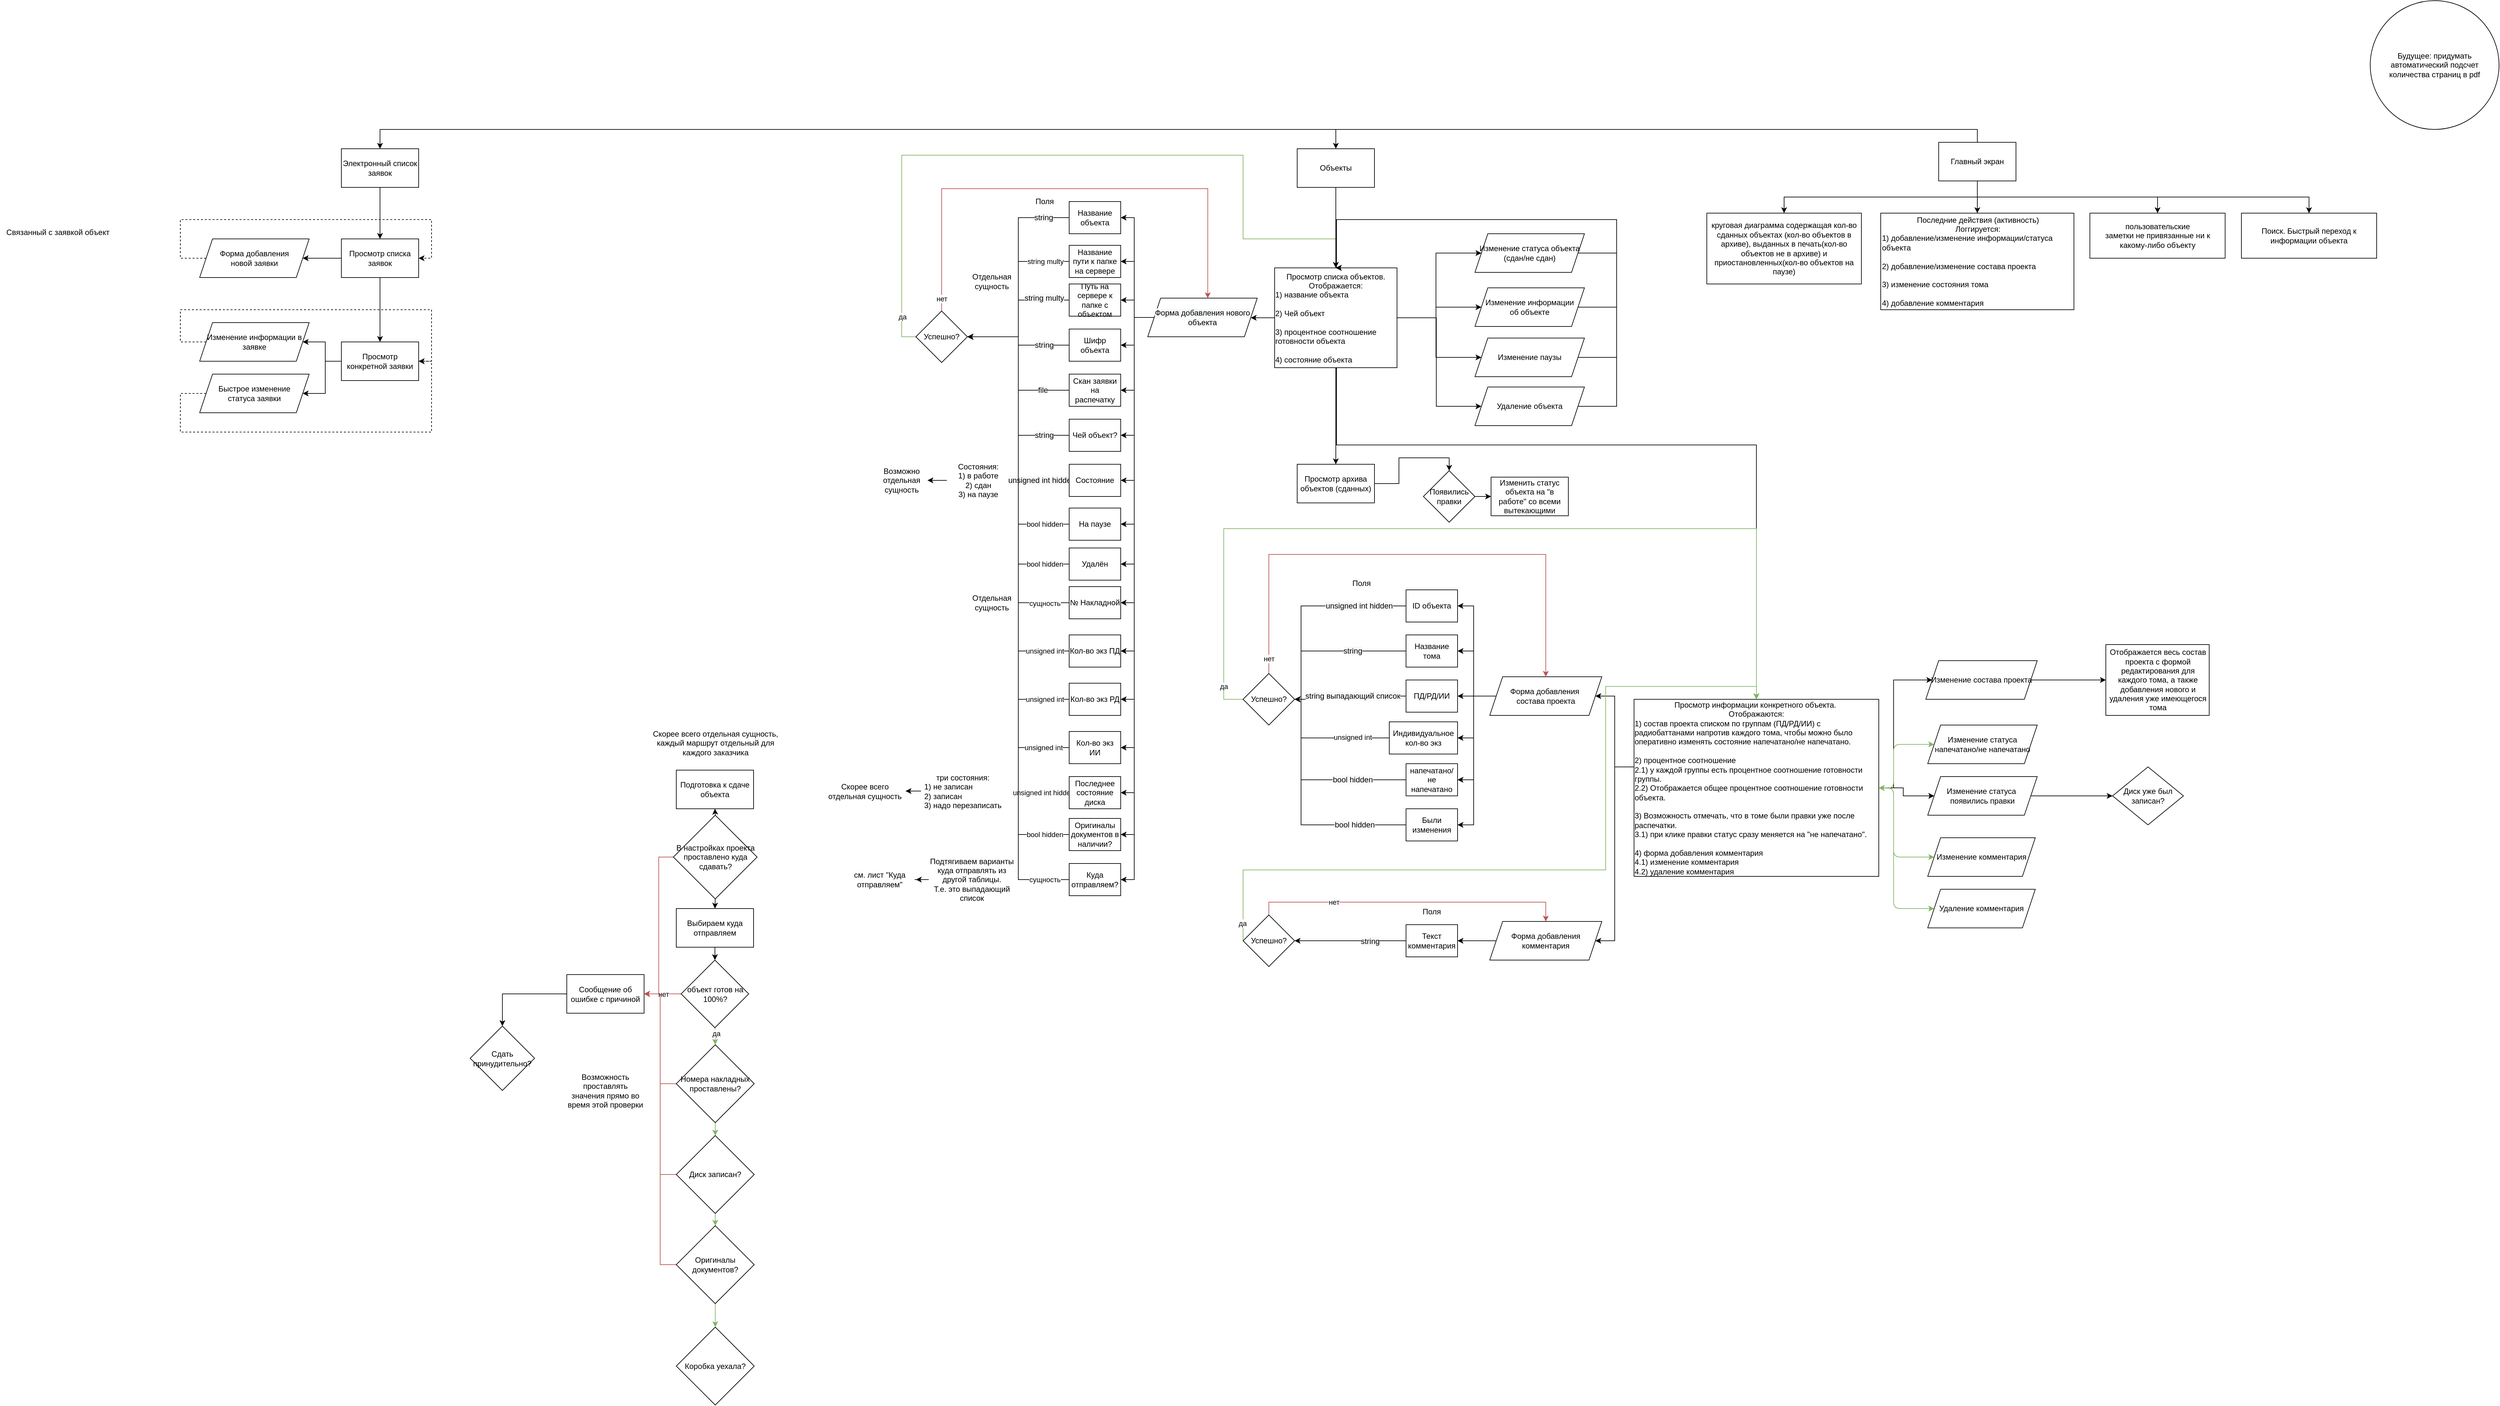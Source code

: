 <mxfile version="14.4.3" type="github" pages="2">
  <diagram id="oVmOVdsd3ROS7D0npn7j" name="Main">
    <mxGraphModel dx="3622" dy="1886" grid="1" gridSize="10" guides="1" tooltips="1" connect="1" arrows="1" fold="1" page="1" pageScale="1" pageWidth="827" pageHeight="1169" math="0" shadow="0">
      <root>
        <mxCell id="0" />
        <mxCell id="1" parent="0" />
        <mxCell id="e0YomdGTlNmDe-Sjkuyy-45" style="edgeStyle=orthogonalEdgeStyle;rounded=0;orthogonalLoop=1;jettySize=auto;html=1;exitX=1;exitY=0.5;exitDx=0;exitDy=0;entryX=0;entryY=0.5;entryDx=0;entryDy=0;" edge="1" parent="1" source="e0YomdGTlNmDe-Sjkuyy-4">
          <mxGeometry relative="1" as="geometry">
            <mxPoint x="530" y="175" as="targetPoint" />
            <Array as="points">
              <mxPoint x="840" y="175" />
              <mxPoint x="840" y="120" />
              <mxPoint x="500" y="120" />
              <mxPoint x="500" y="175" />
            </Array>
          </mxGeometry>
        </mxCell>
        <mxCell id="e0YomdGTlNmDe-Sjkuyy-22" value="" style="edgeStyle=orthogonalEdgeStyle;rounded=0;orthogonalLoop=1;jettySize=auto;html=1;exitX=0.5;exitY=1;exitDx=0;exitDy=0;" edge="1" parent="1" source="e0YomdGTlNmDe-Sjkuyy-20" target="e0YomdGTlNmDe-Sjkuyy-21">
          <mxGeometry relative="1" as="geometry" />
        </mxCell>
        <mxCell id="e0YomdGTlNmDe-Sjkuyy-24" style="edgeStyle=orthogonalEdgeStyle;rounded=0;orthogonalLoop=1;jettySize=auto;html=1;exitX=0.5;exitY=1;exitDx=0;exitDy=0;entryX=0.5;entryY=0;entryDx=0;entryDy=0;" edge="1" parent="1" source="e0YomdGTlNmDe-Sjkuyy-20" target="e0YomdGTlNmDe-Sjkuyy-23">
          <mxGeometry relative="1" as="geometry" />
        </mxCell>
        <mxCell id="e0YomdGTlNmDe-Sjkuyy-26" style="edgeStyle=orthogonalEdgeStyle;rounded=0;orthogonalLoop=1;jettySize=auto;html=1;exitX=0.5;exitY=1;exitDx=0;exitDy=0;" edge="1" parent="1" source="e0YomdGTlNmDe-Sjkuyy-20" target="e0YomdGTlNmDe-Sjkuyy-25">
          <mxGeometry relative="1" as="geometry" />
        </mxCell>
        <mxCell id="e0YomdGTlNmDe-Sjkuyy-31" style="edgeStyle=orthogonalEdgeStyle;rounded=0;orthogonalLoop=1;jettySize=auto;html=1;exitX=0.5;exitY=0;exitDx=0;exitDy=0;entryX=0.5;entryY=0;entryDx=0;entryDy=0;" edge="1" parent="1" source="e0YomdGTlNmDe-Sjkuyy-20" target="e0YomdGTlNmDe-Sjkuyy-30">
          <mxGeometry relative="1" as="geometry" />
        </mxCell>
        <mxCell id="e0YomdGTlNmDe-Sjkuyy-89" style="edgeStyle=orthogonalEdgeStyle;rounded=0;orthogonalLoop=1;jettySize=auto;html=1;exitX=0.5;exitY=0;exitDx=0;exitDy=0;entryX=0.5;entryY=0;entryDx=0;entryDy=0;" edge="1" parent="1" source="e0YomdGTlNmDe-Sjkuyy-20" target="e0YomdGTlNmDe-Sjkuyy-34">
          <mxGeometry relative="1" as="geometry" />
        </mxCell>
        <mxCell id="e0YomdGTlNmDe-Sjkuyy-240" style="edgeStyle=orthogonalEdgeStyle;rounded=0;orthogonalLoop=1;jettySize=auto;html=1;exitX=0.5;exitY=1;exitDx=0;exitDy=0;entryX=0.5;entryY=0;entryDx=0;entryDy=0;" edge="1" parent="1" source="e0YomdGTlNmDe-Sjkuyy-20" target="e0YomdGTlNmDe-Sjkuyy-238">
          <mxGeometry relative="1" as="geometry" />
        </mxCell>
        <mxCell id="e0YomdGTlNmDe-Sjkuyy-20" value="Главный экран" style="rounded=0;whiteSpace=wrap;html=1;" vertex="1" parent="1">
          <mxGeometry x="1350" y="20" width="120" height="60" as="geometry" />
        </mxCell>
        <mxCell id="e0YomdGTlNmDe-Sjkuyy-21" value="круговая диаграмма содержащая кол-во сданных объектах (кол-во объектов в архиве), выданных в печать(кол-во объектов не в архиве) и приостановленных(кол-во объектов на паузе)" style="rounded=0;whiteSpace=wrap;html=1;" vertex="1" parent="1">
          <mxGeometry x="990" y="130" width="240" height="110" as="geometry" />
        </mxCell>
        <mxCell id="e0YomdGTlNmDe-Sjkuyy-23" value="&lt;div style=&quot;text-align: center&quot;&gt;&lt;span&gt;Последние действия (активность)&lt;/span&gt;&lt;/div&gt;&lt;div style=&quot;text-align: center&quot;&gt;&lt;span&gt;Логгируется:&lt;/span&gt;&lt;/div&gt;1) добавление/изменение информации/статуса объекта&lt;br&gt;&lt;br&gt;2) добавление/изменение состава проекта&lt;br&gt;&lt;br&gt;3) изменение состояния тома&lt;br&gt;&lt;br&gt;4) добавление комментария" style="rounded=0;whiteSpace=wrap;html=1;align=left;" vertex="1" parent="1">
          <mxGeometry x="1260" y="130" width="300" height="150" as="geometry" />
        </mxCell>
        <mxCell id="e0YomdGTlNmDe-Sjkuyy-25" value="пользовательские&lt;br&gt;заметки не привязанные ни к какому-либо объекту" style="rounded=0;whiteSpace=wrap;html=1;" vertex="1" parent="1">
          <mxGeometry x="1584.75" y="130" width="210" height="70" as="geometry" />
        </mxCell>
        <mxCell id="e0YomdGTlNmDe-Sjkuyy-87" style="edgeStyle=orthogonalEdgeStyle;rounded=0;orthogonalLoop=1;jettySize=auto;html=1;exitX=0.5;exitY=1;exitDx=0;exitDy=0;entryX=0.5;entryY=0;entryDx=0;entryDy=0;" edge="1" parent="1" source="e0YomdGTlNmDe-Sjkuyy-30" target="e0YomdGTlNmDe-Sjkuyy-48">
          <mxGeometry relative="1" as="geometry">
            <mxPoint x="414" y="140" as="targetPoint" />
          </mxGeometry>
        </mxCell>
        <mxCell id="e0YomdGTlNmDe-Sjkuyy-30" value="Объекты" style="rounded=0;whiteSpace=wrap;html=1;" vertex="1" parent="1">
          <mxGeometry x="354" y="30" width="120" height="60" as="geometry" />
        </mxCell>
        <mxCell id="e0YomdGTlNmDe-Sjkuyy-34" value="Электронный список заявок" style="rounded=0;whiteSpace=wrap;html=1;" vertex="1" parent="1">
          <mxGeometry x="-1130" y="30" width="120" height="60" as="geometry" />
        </mxCell>
        <mxCell id="e0YomdGTlNmDe-Sjkuyy-58" style="edgeStyle=orthogonalEdgeStyle;rounded=0;orthogonalLoop=1;jettySize=auto;html=1;exitX=0;exitY=0.5;exitDx=0;exitDy=0;entryX=1;entryY=0.5;entryDx=0;entryDy=0;" edge="1" parent="1" source="e0YomdGTlNmDe-Sjkuyy-48" target="e0YomdGTlNmDe-Sjkuyy-74">
          <mxGeometry relative="1" as="geometry">
            <mxPoint x="284" y="255" as="targetPoint" />
          </mxGeometry>
        </mxCell>
        <mxCell id="e0YomdGTlNmDe-Sjkuyy-71" style="edgeStyle=orthogonalEdgeStyle;rounded=0;orthogonalLoop=1;jettySize=auto;html=1;exitX=0.5;exitY=1;exitDx=0;exitDy=0;entryX=0.5;entryY=0;entryDx=0;entryDy=0;" edge="1" parent="1" source="e0YomdGTlNmDe-Sjkuyy-48" target="e0YomdGTlNmDe-Sjkuyy-50">
          <mxGeometry relative="1" as="geometry">
            <Array as="points">
              <mxPoint x="415" y="370" />
              <mxPoint x="415" y="490" />
              <mxPoint x="1067" y="490" />
            </Array>
          </mxGeometry>
        </mxCell>
        <mxCell id="e0YomdGTlNmDe-Sjkuyy-140" style="edgeStyle=orthogonalEdgeStyle;rounded=0;orthogonalLoop=1;jettySize=auto;html=1;exitX=1;exitY=0.5;exitDx=0;exitDy=0;entryX=0;entryY=0.5;entryDx=0;entryDy=0;" edge="1" parent="1" source="e0YomdGTlNmDe-Sjkuyy-48" target="e0YomdGTlNmDe-Sjkuyy-134">
          <mxGeometry relative="1" as="geometry" />
        </mxCell>
        <mxCell id="e0YomdGTlNmDe-Sjkuyy-213" style="edgeStyle=orthogonalEdgeStyle;rounded=0;orthogonalLoop=1;jettySize=auto;html=1;exitX=0.5;exitY=1;exitDx=0;exitDy=0;entryX=0.5;entryY=0;entryDx=0;entryDy=0;" edge="1" parent="1" source="e0YomdGTlNmDe-Sjkuyy-48" target="e0YomdGTlNmDe-Sjkuyy-136">
          <mxGeometry relative="1" as="geometry">
            <Array as="points">
              <mxPoint x="415" y="440" />
              <mxPoint x="260" y="440" />
            </Array>
          </mxGeometry>
        </mxCell>
        <mxCell id="e0YomdGTlNmDe-Sjkuyy-214" style="edgeStyle=orthogonalEdgeStyle;rounded=0;orthogonalLoop=1;jettySize=auto;html=1;exitX=1;exitY=0.5;exitDx=0;exitDy=0;entryX=0;entryY=0.5;entryDx=0;entryDy=0;" edge="1" parent="1" source="e0YomdGTlNmDe-Sjkuyy-48" target="e0YomdGTlNmDe-Sjkuyy-107">
          <mxGeometry relative="1" as="geometry" />
        </mxCell>
        <mxCell id="e0YomdGTlNmDe-Sjkuyy-233" style="edgeStyle=orthogonalEdgeStyle;rounded=0;orthogonalLoop=1;jettySize=auto;html=1;exitX=1;exitY=0.5;exitDx=0;exitDy=0;entryX=0;entryY=0.5;entryDx=0;entryDy=0;" edge="1" parent="1" source="e0YomdGTlNmDe-Sjkuyy-48" target="e0YomdGTlNmDe-Sjkuyy-232">
          <mxGeometry relative="1" as="geometry" />
        </mxCell>
        <mxCell id="e0YomdGTlNmDe-Sjkuyy-290" style="edgeStyle=orthogonalEdgeStyle;rounded=0;jumpStyle=none;orthogonalLoop=1;jettySize=auto;html=1;exitX=1;exitY=0.5;exitDx=0;exitDy=0;entryX=0;entryY=0.5;entryDx=0;entryDy=0;" edge="1" parent="1" source="e0YomdGTlNmDe-Sjkuyy-48" target="e0YomdGTlNmDe-Sjkuyy-289">
          <mxGeometry relative="1" as="geometry">
            <Array as="points">
              <mxPoint x="570" y="293" />
              <mxPoint x="570" y="430" />
            </Array>
          </mxGeometry>
        </mxCell>
        <mxCell id="e0YomdGTlNmDe-Sjkuyy-48" value="Просмотр списка объектов.&lt;br&gt;Отображается:&lt;br&gt;&lt;div style=&quot;text-align: left&quot;&gt;&lt;span&gt;1) название объекта&lt;/span&gt;&lt;/div&gt;&lt;div style=&quot;text-align: left&quot;&gt;&lt;br&gt;&lt;/div&gt;&lt;div style=&quot;text-align: left&quot;&gt;&lt;span&gt;2) Чей объект&lt;/span&gt;&lt;/div&gt;&lt;div style=&quot;text-align: left&quot;&gt;&lt;br&gt;&lt;/div&gt;&lt;div style=&quot;text-align: left&quot;&gt;&lt;span&gt;3) процентное соотношение готовности объекта&lt;/span&gt;&lt;/div&gt;&lt;div style=&quot;text-align: left&quot;&gt;&lt;span&gt;&lt;br&gt;&lt;/span&gt;&lt;/div&gt;&lt;div style=&quot;text-align: left&quot;&gt;&lt;span&gt;4) состояние объекта&lt;/span&gt;&lt;/div&gt;" style="rounded=0;whiteSpace=wrap;html=1;" vertex="1" parent="1">
          <mxGeometry x="319" y="215" width="190" height="155" as="geometry" />
        </mxCell>
        <mxCell id="e0YomdGTlNmDe-Sjkuyy-110" style="edgeStyle=orthogonalEdgeStyle;rounded=0;orthogonalLoop=1;jettySize=auto;html=1;exitX=0;exitY=0.5;exitDx=0;exitDy=0;entryX=1;entryY=0.5;entryDx=0;entryDy=0;" edge="1" parent="1" source="e0YomdGTlNmDe-Sjkuyy-50" target="e0YomdGTlNmDe-Sjkuyy-109">
          <mxGeometry relative="1" as="geometry">
            <Array as="points">
              <mxPoint x="847" y="990" />
              <mxPoint x="847" y="880" />
            </Array>
          </mxGeometry>
        </mxCell>
        <mxCell id="e0YomdGTlNmDe-Sjkuyy-125" style="edgeStyle=orthogonalEdgeStyle;rounded=0;orthogonalLoop=1;jettySize=auto;html=1;entryX=1;entryY=0.5;entryDx=0;entryDy=0;exitX=0;exitY=0.5;exitDx=0;exitDy=0;" edge="1" parent="1" source="e0YomdGTlNmDe-Sjkuyy-50" target="e0YomdGTlNmDe-Sjkuyy-114">
          <mxGeometry relative="1" as="geometry">
            <mxPoint x="783" y="995" as="sourcePoint" />
            <Array as="points">
              <mxPoint x="877" y="990" />
              <mxPoint x="847" y="990" />
              <mxPoint x="847" y="1260" />
            </Array>
          </mxGeometry>
        </mxCell>
        <mxCell id="e0YomdGTlNmDe-Sjkuyy-160" style="edgeStyle=orthogonalEdgeStyle;rounded=0;orthogonalLoop=1;jettySize=auto;html=1;exitX=1;exitY=0.5;exitDx=0;exitDy=0;entryX=0;entryY=0.5;entryDx=0;entryDy=0;" edge="1" parent="1" source="e0YomdGTlNmDe-Sjkuyy-50" target="e0YomdGTlNmDe-Sjkuyy-159">
          <mxGeometry relative="1" as="geometry" />
        </mxCell>
        <mxCell id="e0YomdGTlNmDe-Sjkuyy-217" style="edgeStyle=orthogonalEdgeStyle;rounded=0;orthogonalLoop=1;jettySize=auto;html=1;exitX=1;exitY=0.5;exitDx=0;exitDy=0;entryX=0;entryY=0.5;entryDx=0;entryDy=0;" edge="1" parent="1" source="e0YomdGTlNmDe-Sjkuyy-50" target="e0YomdGTlNmDe-Sjkuyy-216">
          <mxGeometry relative="1" as="geometry">
            <Array as="points">
              <mxPoint x="1280" y="1023" />
              <mxPoint x="1280" y="855" />
            </Array>
          </mxGeometry>
        </mxCell>
        <mxCell id="e0YomdGTlNmDe-Sjkuyy-50" value="Просмотр информации конкретного объекта.&amp;nbsp;&lt;br&gt;Отображаются: &lt;br&gt;&lt;div style=&quot;text-align: left&quot;&gt;&lt;span&gt;1) состав проекта списком по группам (ПД/РД/ИИ) с радиобаттанами напротив каждого тома, чтобы можно было оперативно изменять состояние напечатано/не напечатано.&lt;/span&gt;&lt;/div&gt;&lt;div style=&quot;text-align: left&quot;&gt;&lt;span&gt;&lt;br&gt;&lt;/span&gt;&lt;/div&gt;&lt;div style=&quot;text-align: left&quot;&gt;&lt;span&gt;2) процентное соотношение&lt;/span&gt;&lt;/div&gt;&lt;div style=&quot;text-align: left&quot;&gt;&lt;span&gt;2.1) у каждой группы есть процентное соотношение готовности группы.&lt;/span&gt;&lt;/div&gt;&lt;div style=&quot;text-align: left&quot;&gt;&lt;span&gt;2.2) Отображается общее процентное соотношение готовности объекта.&lt;/span&gt;&lt;/div&gt;&lt;div style=&quot;text-align: left&quot;&gt;&lt;span&gt;&lt;br&gt;&lt;/span&gt;&lt;/div&gt;&lt;div style=&quot;text-align: left&quot;&gt;&lt;span&gt;3) Возможность отмечать, что в томе были правки уже после распечатки.&lt;/span&gt;&lt;/div&gt;&lt;div style=&quot;text-align: left&quot;&gt;&lt;span&gt;3.1) при клике правки статус сразу меняется на &quot;не напечатано&quot;.&lt;/span&gt;&lt;/div&gt;&lt;div style=&quot;text-align: left&quot;&gt;&lt;br&gt;&lt;/div&gt;&lt;div style=&quot;text-align: left&quot;&gt;4) форма добавления комментария&lt;/div&gt;&lt;div style=&quot;text-align: left&quot;&gt;4.1) изменение комментария&lt;/div&gt;&lt;div style=&quot;text-align: left&quot;&gt;4.2) удаление комментария&lt;/div&gt;" style="whiteSpace=wrap;html=1;rounded=0;" vertex="1" parent="1">
          <mxGeometry x="877" y="885" width="380" height="275" as="geometry" />
        </mxCell>
        <mxCell id="e0YomdGTlNmDe-Sjkuyy-73" style="edgeStyle=orthogonalEdgeStyle;rounded=0;orthogonalLoop=1;jettySize=auto;html=1;exitX=0.5;exitY=1;exitDx=0;exitDy=0;" edge="1" parent="1" source="e0YomdGTlNmDe-Sjkuyy-34" target="e0YomdGTlNmDe-Sjkuyy-64">
          <mxGeometry relative="1" as="geometry">
            <mxPoint x="-1070" y="270" as="sourcePoint" />
          </mxGeometry>
        </mxCell>
        <mxCell id="e0YomdGTlNmDe-Sjkuyy-62" value="" style="edgeStyle=orthogonalEdgeStyle;rounded=0;orthogonalLoop=1;jettySize=auto;html=1;" edge="1" parent="1" source="e0YomdGTlNmDe-Sjkuyy-64" target="e0YomdGTlNmDe-Sjkuyy-66">
          <mxGeometry relative="1" as="geometry" />
        </mxCell>
        <mxCell id="e0YomdGTlNmDe-Sjkuyy-63" value="" style="edgeStyle=orthogonalEdgeStyle;rounded=0;orthogonalLoop=1;jettySize=auto;html=1;" edge="1" parent="1" source="e0YomdGTlNmDe-Sjkuyy-64" target="e0YomdGTlNmDe-Sjkuyy-67">
          <mxGeometry relative="1" as="geometry" />
        </mxCell>
        <mxCell id="e0YomdGTlNmDe-Sjkuyy-64" value="Просмотр списка заявок" style="whiteSpace=wrap;html=1;rounded=0;" vertex="1" parent="1">
          <mxGeometry x="-1130" y="170" width="120" height="60" as="geometry" />
        </mxCell>
        <mxCell id="e0YomdGTlNmDe-Sjkuyy-77" style="edgeStyle=orthogonalEdgeStyle;rounded=0;orthogonalLoop=1;jettySize=auto;html=1;exitX=0;exitY=0.5;exitDx=0;exitDy=0;entryX=1;entryY=0.5;entryDx=0;entryDy=0;dashed=1;" edge="1" parent="1" source="e0YomdGTlNmDe-Sjkuyy-66" target="e0YomdGTlNmDe-Sjkuyy-64">
          <mxGeometry relative="1" as="geometry">
            <Array as="points">
              <mxPoint x="-1380" y="200" />
              <mxPoint x="-1380" y="140" />
              <mxPoint x="-990" y="140" />
              <mxPoint x="-990" y="200" />
            </Array>
          </mxGeometry>
        </mxCell>
        <mxCell id="e0YomdGTlNmDe-Sjkuyy-66" value="Форма добавления&lt;br&gt;новой заявки" style="shape=parallelogram;perimeter=parallelogramPerimeter;whiteSpace=wrap;html=1;fixedSize=1;rounded=0;" vertex="1" parent="1">
          <mxGeometry x="-1350" y="170" width="170" height="60" as="geometry" />
        </mxCell>
        <mxCell id="e0YomdGTlNmDe-Sjkuyy-79" style="edgeStyle=orthogonalEdgeStyle;rounded=0;orthogonalLoop=1;jettySize=auto;html=1;exitX=0;exitY=0.5;exitDx=0;exitDy=0;" edge="1" parent="1" source="e0YomdGTlNmDe-Sjkuyy-67" target="e0YomdGTlNmDe-Sjkuyy-78">
          <mxGeometry relative="1" as="geometry" />
        </mxCell>
        <mxCell id="e0YomdGTlNmDe-Sjkuyy-83" style="edgeStyle=orthogonalEdgeStyle;rounded=0;orthogonalLoop=1;jettySize=auto;html=1;exitX=0;exitY=0.5;exitDx=0;exitDy=0;entryX=1;entryY=0.5;entryDx=0;entryDy=0;" edge="1" parent="1" source="e0YomdGTlNmDe-Sjkuyy-67" target="e0YomdGTlNmDe-Sjkuyy-82">
          <mxGeometry relative="1" as="geometry" />
        </mxCell>
        <mxCell id="e0YomdGTlNmDe-Sjkuyy-67" value="Просмотр конкретной заявки" style="whiteSpace=wrap;html=1;rounded=0;" vertex="1" parent="1">
          <mxGeometry x="-1130" y="330" width="120" height="60" as="geometry" />
        </mxCell>
        <mxCell id="e0YomdGTlNmDe-Sjkuyy-95" style="edgeStyle=orthogonalEdgeStyle;rounded=0;orthogonalLoop=1;jettySize=auto;html=1;exitX=0;exitY=0.5;exitDx=0;exitDy=0;entryX=1;entryY=0.5;entryDx=0;entryDy=0;" edge="1" parent="1" source="e0YomdGTlNmDe-Sjkuyy-74" target="e0YomdGTlNmDe-Sjkuyy-93">
          <mxGeometry relative="1" as="geometry" />
        </mxCell>
        <mxCell id="e0YomdGTlNmDe-Sjkuyy-100" style="edgeStyle=orthogonalEdgeStyle;rounded=0;orthogonalLoop=1;jettySize=auto;html=1;exitX=0;exitY=0.5;exitDx=0;exitDy=0;entryX=1;entryY=0.5;entryDx=0;entryDy=0;" edge="1" parent="1" source="e0YomdGTlNmDe-Sjkuyy-74" target="e0YomdGTlNmDe-Sjkuyy-96">
          <mxGeometry relative="1" as="geometry" />
        </mxCell>
        <mxCell id="e0YomdGTlNmDe-Sjkuyy-101" style="edgeStyle=orthogonalEdgeStyle;rounded=0;orthogonalLoop=1;jettySize=auto;html=1;exitX=0;exitY=0.5;exitDx=0;exitDy=0;entryX=1;entryY=0.5;entryDx=0;entryDy=0;" edge="1" parent="1" source="e0YomdGTlNmDe-Sjkuyy-74" target="e0YomdGTlNmDe-Sjkuyy-98">
          <mxGeometry relative="1" as="geometry" />
        </mxCell>
        <mxCell id="e0YomdGTlNmDe-Sjkuyy-102" style="edgeStyle=orthogonalEdgeStyle;rounded=0;orthogonalLoop=1;jettySize=auto;html=1;exitX=0;exitY=0.5;exitDx=0;exitDy=0;entryX=1;entryY=0.5;entryDx=0;entryDy=0;" edge="1" parent="1" source="e0YomdGTlNmDe-Sjkuyy-74" target="e0YomdGTlNmDe-Sjkuyy-99">
          <mxGeometry relative="1" as="geometry" />
        </mxCell>
        <mxCell id="e0YomdGTlNmDe-Sjkuyy-131" style="edgeStyle=orthogonalEdgeStyle;rounded=0;orthogonalLoop=1;jettySize=auto;html=1;exitX=0;exitY=0.5;exitDx=0;exitDy=0;entryX=1;entryY=0.5;entryDx=0;entryDy=0;" edge="1" parent="1" source="e0YomdGTlNmDe-Sjkuyy-74" target="e0YomdGTlNmDe-Sjkuyy-130">
          <mxGeometry relative="1" as="geometry" />
        </mxCell>
        <mxCell id="e0YomdGTlNmDe-Sjkuyy-144" style="edgeStyle=orthogonalEdgeStyle;rounded=0;orthogonalLoop=1;jettySize=auto;html=1;exitX=0;exitY=0.5;exitDx=0;exitDy=0;entryX=1;entryY=0.5;entryDx=0;entryDy=0;" edge="1" parent="1" source="e0YomdGTlNmDe-Sjkuyy-74" target="e0YomdGTlNmDe-Sjkuyy-142">
          <mxGeometry relative="1" as="geometry" />
        </mxCell>
        <mxCell id="e0YomdGTlNmDe-Sjkuyy-229" style="edgeStyle=orthogonalEdgeStyle;rounded=0;orthogonalLoop=1;jettySize=auto;html=1;exitX=0;exitY=0.5;exitDx=0;exitDy=0;entryX=1;entryY=0.5;entryDx=0;entryDy=0;" edge="1" parent="1" source="e0YomdGTlNmDe-Sjkuyy-74" target="e0YomdGTlNmDe-Sjkuyy-226">
          <mxGeometry relative="1" as="geometry" />
        </mxCell>
        <mxCell id="e0YomdGTlNmDe-Sjkuyy-244" style="edgeStyle=orthogonalEdgeStyle;rounded=0;orthogonalLoop=1;jettySize=auto;html=1;exitX=0;exitY=0.5;exitDx=0;exitDy=0;entryX=1;entryY=0.5;entryDx=0;entryDy=0;" edge="1" parent="1" source="e0YomdGTlNmDe-Sjkuyy-74" target="e0YomdGTlNmDe-Sjkuyy-241">
          <mxGeometry relative="1" as="geometry" />
        </mxCell>
        <mxCell id="e0YomdGTlNmDe-Sjkuyy-268" style="edgeStyle=orthogonalEdgeStyle;rounded=0;orthogonalLoop=1;jettySize=auto;html=1;exitX=0;exitY=0.5;exitDx=0;exitDy=0;entryX=1;entryY=0.5;entryDx=0;entryDy=0;" edge="1" parent="1" source="e0YomdGTlNmDe-Sjkuyy-74" target="e0YomdGTlNmDe-Sjkuyy-264">
          <mxGeometry relative="1" as="geometry" />
        </mxCell>
        <mxCell id="e0YomdGTlNmDe-Sjkuyy-269" style="edgeStyle=orthogonalEdgeStyle;rounded=0;orthogonalLoop=1;jettySize=auto;html=1;exitX=0;exitY=0.5;exitDx=0;exitDy=0;entryX=1;entryY=0.5;entryDx=0;entryDy=0;" edge="1" parent="1" source="e0YomdGTlNmDe-Sjkuyy-74" target="e0YomdGTlNmDe-Sjkuyy-265">
          <mxGeometry relative="1" as="geometry" />
        </mxCell>
        <mxCell id="e0YomdGTlNmDe-Sjkuyy-270" style="edgeStyle=orthogonalEdgeStyle;rounded=0;orthogonalLoop=1;jettySize=auto;html=1;exitX=0;exitY=0.5;exitDx=0;exitDy=0;entryX=1;entryY=0.5;entryDx=0;entryDy=0;" edge="1" parent="1" source="e0YomdGTlNmDe-Sjkuyy-74" target="e0YomdGTlNmDe-Sjkuyy-267">
          <mxGeometry relative="1" as="geometry" />
        </mxCell>
        <mxCell id="e0YomdGTlNmDe-Sjkuyy-286" style="edgeStyle=orthogonalEdgeStyle;rounded=0;jumpStyle=none;orthogonalLoop=1;jettySize=auto;html=1;exitX=0;exitY=0.5;exitDx=0;exitDy=0;entryX=1;entryY=0.5;entryDx=0;entryDy=0;" edge="1" parent="1" source="e0YomdGTlNmDe-Sjkuyy-74" target="e0YomdGTlNmDe-Sjkuyy-285">
          <mxGeometry relative="1" as="geometry" />
        </mxCell>
        <mxCell id="e0YomdGTlNmDe-Sjkuyy-295" style="edgeStyle=orthogonalEdgeStyle;rounded=0;jumpStyle=none;orthogonalLoop=1;jettySize=auto;html=1;exitX=0;exitY=0.5;exitDx=0;exitDy=0;entryX=1;entryY=0.5;entryDx=0;entryDy=0;" edge="1" parent="1" source="e0YomdGTlNmDe-Sjkuyy-74" target="e0YomdGTlNmDe-Sjkuyy-294">
          <mxGeometry relative="1" as="geometry" />
        </mxCell>
        <mxCell id="e0YomdGTlNmDe-Sjkuyy-307" style="edgeStyle=orthogonalEdgeStyle;rounded=0;jumpStyle=none;orthogonalLoop=1;jettySize=auto;html=1;exitX=0;exitY=0.5;exitDx=0;exitDy=0;entryX=1;entryY=0.5;entryDx=0;entryDy=0;" edge="1" parent="1" source="e0YomdGTlNmDe-Sjkuyy-74" target="e0YomdGTlNmDe-Sjkuyy-314">
          <mxGeometry relative="1" as="geometry">
            <mxPoint x="82" y="1030" as="targetPoint" />
          </mxGeometry>
        </mxCell>
        <mxCell id="e0YomdGTlNmDe-Sjkuyy-319" style="edgeStyle=orthogonalEdgeStyle;rounded=0;jumpStyle=none;orthogonalLoop=1;jettySize=auto;html=1;exitX=0;exitY=0.5;exitDx=0;exitDy=0;entryX=1;entryY=0.5;entryDx=0;entryDy=0;" edge="1" parent="1" source="e0YomdGTlNmDe-Sjkuyy-74" target="e0YomdGTlNmDe-Sjkuyy-318">
          <mxGeometry relative="1" as="geometry" />
        </mxCell>
        <mxCell id="e0YomdGTlNmDe-Sjkuyy-337" style="edgeStyle=orthogonalEdgeStyle;rounded=0;jumpStyle=none;orthogonalLoop=1;jettySize=auto;html=1;exitX=0;exitY=0.5;exitDx=0;exitDy=0;entryX=1;entryY=0.5;entryDx=0;entryDy=0;" edge="1" parent="1" source="e0YomdGTlNmDe-Sjkuyy-74" target="e0YomdGTlNmDe-Sjkuyy-336">
          <mxGeometry relative="1" as="geometry" />
        </mxCell>
        <mxCell id="e0YomdGTlNmDe-Sjkuyy-74" value="&lt;meta charset=&quot;utf-8&quot;&gt;&lt;span style=&quot;color: rgb(0, 0, 0); font-family: helvetica; font-size: 12px; font-style: normal; font-weight: 400; letter-spacing: normal; text-align: center; text-indent: 0px; text-transform: none; word-spacing: 0px; background-color: rgb(248, 249, 250); display: inline; float: none;&quot;&gt;Форма добавления нового объекта&lt;/span&gt;" style="shape=parallelogram;perimeter=parallelogramPerimeter;whiteSpace=wrap;html=1;fixedSize=1;" vertex="1" parent="1">
          <mxGeometry x="122" y="262" width="170" height="60" as="geometry" />
        </mxCell>
        <mxCell id="e0YomdGTlNmDe-Sjkuyy-80" style="edgeStyle=orthogonalEdgeStyle;rounded=0;orthogonalLoop=1;jettySize=auto;html=1;exitX=0;exitY=0.5;exitDx=0;exitDy=0;entryX=1;entryY=0.5;entryDx=0;entryDy=0;dashed=1;" edge="1" parent="1" source="e0YomdGTlNmDe-Sjkuyy-78" target="e0YomdGTlNmDe-Sjkuyy-67">
          <mxGeometry relative="1" as="geometry">
            <Array as="points">
              <mxPoint x="-1380" y="330" />
              <mxPoint x="-1380" y="280" />
              <mxPoint x="-990" y="280" />
              <mxPoint x="-990" y="360" />
            </Array>
          </mxGeometry>
        </mxCell>
        <mxCell id="e0YomdGTlNmDe-Sjkuyy-78" value="Изменение информации в заявке" style="shape=parallelogram;perimeter=parallelogramPerimeter;whiteSpace=wrap;html=1;fixedSize=1;rounded=0;" vertex="1" parent="1">
          <mxGeometry x="-1350" y="300" width="170" height="60" as="geometry" />
        </mxCell>
        <mxCell id="e0YomdGTlNmDe-Sjkuyy-84" style="edgeStyle=orthogonalEdgeStyle;rounded=0;orthogonalLoop=1;jettySize=auto;html=1;exitX=0;exitY=0.5;exitDx=0;exitDy=0;entryX=1;entryY=0.5;entryDx=0;entryDy=0;dashed=1;" edge="1" parent="1" source="e0YomdGTlNmDe-Sjkuyy-82" target="e0YomdGTlNmDe-Sjkuyy-67">
          <mxGeometry relative="1" as="geometry">
            <Array as="points">
              <mxPoint x="-1380" y="410" />
              <mxPoint x="-1380" y="470" />
              <mxPoint x="-990" y="470" />
              <mxPoint x="-990" y="360" />
            </Array>
          </mxGeometry>
        </mxCell>
        <mxCell id="e0YomdGTlNmDe-Sjkuyy-82" value="Быстрое изменение&lt;br&gt;статуса заявки" style="shape=parallelogram;perimeter=parallelogramPerimeter;whiteSpace=wrap;html=1;fixedSize=1;rounded=0;" vertex="1" parent="1">
          <mxGeometry x="-1350" y="380" width="170" height="60" as="geometry" />
        </mxCell>
        <mxCell id="e0YomdGTlNmDe-Sjkuyy-85" value="Связанный с заявкой объект" style="text;html=1;strokeColor=none;fillColor=none;align=center;verticalAlign=middle;whiteSpace=wrap;rounded=0;" vertex="1" parent="1">
          <mxGeometry x="-1660" y="100" width="180" height="120" as="geometry" />
        </mxCell>
        <mxCell id="e0YomdGTlNmDe-Sjkuyy-92" value="Поля" style="text;html=1;strokeColor=none;fillColor=none;align=center;verticalAlign=middle;whiteSpace=wrap;rounded=0;" vertex="1" parent="1">
          <mxGeometry x="-58" y="102" width="40" height="20" as="geometry" />
        </mxCell>
        <mxCell id="e0YomdGTlNmDe-Sjkuyy-175" style="edgeStyle=orthogonalEdgeStyle;rounded=0;orthogonalLoop=1;jettySize=auto;html=1;exitX=0;exitY=0.5;exitDx=0;exitDy=0;entryX=1;entryY=0.5;entryDx=0;entryDy=0;" edge="1" parent="1" source="e0YomdGTlNmDe-Sjkuyy-93" target="e0YomdGTlNmDe-Sjkuyy-162">
          <mxGeometry relative="1" as="geometry" />
        </mxCell>
        <mxCell id="e0YomdGTlNmDe-Sjkuyy-176" value="&lt;span style=&quot;font-size: 12px ; background-color: rgb(248 , 249 , 250)&quot;&gt;string&lt;/span&gt;" style="edgeLabel;html=1;align=center;verticalAlign=middle;resizable=0;points=[];" vertex="1" connectable="0" parent="e0YomdGTlNmDe-Sjkuyy-175">
          <mxGeometry x="-0.803" y="2" relative="1" as="geometry">
            <mxPoint x="-6.21" y="-1.99" as="offset" />
          </mxGeometry>
        </mxCell>
        <mxCell id="e0YomdGTlNmDe-Sjkuyy-93" value="Название объекта" style="rounded=0;whiteSpace=wrap;html=1;" vertex="1" parent="1">
          <mxGeometry y="112" width="80" height="50" as="geometry" />
        </mxCell>
        <mxCell id="e0YomdGTlNmDe-Sjkuyy-169" style="edgeStyle=orthogonalEdgeStyle;rounded=0;orthogonalLoop=1;jettySize=auto;html=1;exitX=0;exitY=0.5;exitDx=0;exitDy=0;entryX=1;entryY=0.5;entryDx=0;entryDy=0;" edge="1" parent="1" source="e0YomdGTlNmDe-Sjkuyy-96" target="e0YomdGTlNmDe-Sjkuyy-162">
          <mxGeometry relative="1" as="geometry" />
        </mxCell>
        <mxCell id="e0YomdGTlNmDe-Sjkuyy-177" value="&lt;span style=&quot;font-size: 12px ; background-color: rgb(248 , 249 , 250)&quot;&gt;string multy&lt;/span&gt;" style="edgeLabel;html=1;align=center;verticalAlign=middle;resizable=0;points=[];" vertex="1" connectable="0" parent="e0YomdGTlNmDe-Sjkuyy-169">
          <mxGeometry x="-0.744" y="-2" relative="1" as="geometry">
            <mxPoint x="-12" y="-1" as="offset" />
          </mxGeometry>
        </mxCell>
        <mxCell id="e0YomdGTlNmDe-Sjkuyy-96" value="Путь на сервере к папке с объектом" style="rounded=0;whiteSpace=wrap;html=1;" vertex="1" parent="1">
          <mxGeometry y="240" width="80" height="50" as="geometry" />
        </mxCell>
        <mxCell id="e0YomdGTlNmDe-Sjkuyy-172" style="edgeStyle=orthogonalEdgeStyle;rounded=0;orthogonalLoop=1;jettySize=auto;html=1;exitX=0;exitY=0.5;exitDx=0;exitDy=0;entryX=1;entryY=0.5;entryDx=0;entryDy=0;" edge="1" parent="1" source="e0YomdGTlNmDe-Sjkuyy-98" target="e0YomdGTlNmDe-Sjkuyy-162">
          <mxGeometry relative="1" as="geometry" />
        </mxCell>
        <mxCell id="e0YomdGTlNmDe-Sjkuyy-179" value="&lt;span style=&quot;font-size: 12px ; background-color: rgb(248 , 249 , 250)&quot;&gt;file&lt;/span&gt;" style="edgeLabel;html=1;align=center;verticalAlign=middle;resizable=0;points=[];" vertex="1" connectable="0" parent="e0YomdGTlNmDe-Sjkuyy-172">
          <mxGeometry x="-0.708" y="-2" relative="1" as="geometry">
            <mxPoint x="-6.0" y="2.0" as="offset" />
          </mxGeometry>
        </mxCell>
        <mxCell id="e0YomdGTlNmDe-Sjkuyy-98" value="Скан заявки на распечатку" style="rounded=0;whiteSpace=wrap;html=1;" vertex="1" parent="1">
          <mxGeometry y="380" width="80" height="50" as="geometry" />
        </mxCell>
        <mxCell id="e0YomdGTlNmDe-Sjkuyy-173" style="edgeStyle=orthogonalEdgeStyle;rounded=0;orthogonalLoop=1;jettySize=auto;html=1;exitX=0;exitY=0.5;exitDx=0;exitDy=0;entryX=1;entryY=0.5;entryDx=0;entryDy=0;" edge="1" parent="1" source="e0YomdGTlNmDe-Sjkuyy-99" target="e0YomdGTlNmDe-Sjkuyy-162">
          <mxGeometry relative="1" as="geometry" />
        </mxCell>
        <mxCell id="e0YomdGTlNmDe-Sjkuyy-180" value="&lt;span style=&quot;font-size: 12px ; background-color: rgb(248 , 249 , 250)&quot;&gt;string&lt;/span&gt;" style="edgeLabel;html=1;align=center;verticalAlign=middle;resizable=0;points=[];" vertex="1" connectable="0" parent="e0YomdGTlNmDe-Sjkuyy-173">
          <mxGeometry x="-0.778" y="3" relative="1" as="geometry">
            <mxPoint x="-5.0" y="-3" as="offset" />
          </mxGeometry>
        </mxCell>
        <mxCell id="e0YomdGTlNmDe-Sjkuyy-99" value="Чей объект?" style="rounded=0;whiteSpace=wrap;html=1;" vertex="1" parent="1">
          <mxGeometry y="450" width="80" height="50" as="geometry" />
        </mxCell>
        <mxCell id="e0YomdGTlNmDe-Sjkuyy-215" style="edgeStyle=orthogonalEdgeStyle;rounded=0;orthogonalLoop=1;jettySize=auto;html=1;exitX=1;exitY=0.5;exitDx=0;exitDy=0;entryX=0.5;entryY=0;entryDx=0;entryDy=0;" edge="1" parent="1" source="e0YomdGTlNmDe-Sjkuyy-107" target="e0YomdGTlNmDe-Sjkuyy-48">
          <mxGeometry relative="1" as="geometry">
            <Array as="points">
              <mxPoint x="850" y="276" />
              <mxPoint x="850" y="140" />
              <mxPoint x="415" y="140" />
            </Array>
          </mxGeometry>
        </mxCell>
        <mxCell id="e0YomdGTlNmDe-Sjkuyy-107" value="Изменение информации&lt;br&gt;об объекте" style="shape=parallelogram;perimeter=parallelogramPerimeter;whiteSpace=wrap;html=1;fixedSize=1;" vertex="1" parent="1">
          <mxGeometry x="630" y="246" width="170" height="60" as="geometry" />
        </mxCell>
        <mxCell id="e0YomdGTlNmDe-Sjkuyy-117" style="edgeStyle=orthogonalEdgeStyle;rounded=0;orthogonalLoop=1;jettySize=auto;html=1;exitX=0;exitY=0.5;exitDx=0;exitDy=0;entryX=1;entryY=0.5;entryDx=0;entryDy=0;" edge="1" parent="1" source="e0YomdGTlNmDe-Sjkuyy-109" target="e0YomdGTlNmDe-Sjkuyy-113">
          <mxGeometry relative="1" as="geometry" />
        </mxCell>
        <mxCell id="e0YomdGTlNmDe-Sjkuyy-129" style="edgeStyle=orthogonalEdgeStyle;rounded=0;orthogonalLoop=1;jettySize=auto;html=1;exitX=0;exitY=0.5;exitDx=0;exitDy=0;entryX=1;entryY=0.5;entryDx=0;entryDy=0;" edge="1" parent="1" source="e0YomdGTlNmDe-Sjkuyy-109" target="e0YomdGTlNmDe-Sjkuyy-127">
          <mxGeometry relative="1" as="geometry" />
        </mxCell>
        <mxCell id="e0YomdGTlNmDe-Sjkuyy-147" style="edgeStyle=orthogonalEdgeStyle;rounded=0;orthogonalLoop=1;jettySize=auto;html=1;exitX=0;exitY=0.5;exitDx=0;exitDy=0;entryX=1;entryY=0.5;entryDx=0;entryDy=0;" edge="1" parent="1" source="e0YomdGTlNmDe-Sjkuyy-109" target="e0YomdGTlNmDe-Sjkuyy-145">
          <mxGeometry relative="1" as="geometry" />
        </mxCell>
        <mxCell id="e0YomdGTlNmDe-Sjkuyy-152" style="edgeStyle=orthogonalEdgeStyle;rounded=0;orthogonalLoop=1;jettySize=auto;html=1;exitX=0;exitY=0.5;exitDx=0;exitDy=0;entryX=0;entryY=0.5;entryDx=0;entryDy=0;" edge="1" parent="1" source="e0YomdGTlNmDe-Sjkuyy-109" target="e0YomdGTlNmDe-Sjkuyy-150">
          <mxGeometry relative="1" as="geometry" />
        </mxCell>
        <mxCell id="e0YomdGTlNmDe-Sjkuyy-155" style="edgeStyle=orthogonalEdgeStyle;rounded=0;orthogonalLoop=1;jettySize=auto;html=1;exitX=0;exitY=0.5;exitDx=0;exitDy=0;entryX=1;entryY=0.5;entryDx=0;entryDy=0;" edge="1" parent="1" source="e0YomdGTlNmDe-Sjkuyy-109" target="e0YomdGTlNmDe-Sjkuyy-153">
          <mxGeometry relative="1" as="geometry" />
        </mxCell>
        <mxCell id="e0YomdGTlNmDe-Sjkuyy-343" style="edgeStyle=orthogonalEdgeStyle;rounded=0;jumpStyle=none;orthogonalLoop=1;jettySize=auto;html=1;exitX=0;exitY=0.5;exitDx=0;exitDy=0;entryX=1;entryY=0.5;entryDx=0;entryDy=0;" edge="1" parent="1" source="e0YomdGTlNmDe-Sjkuyy-109" target="e0YomdGTlNmDe-Sjkuyy-342">
          <mxGeometry relative="1" as="geometry" />
        </mxCell>
        <mxCell id="e0YomdGTlNmDe-Sjkuyy-109" value="Форма добавления&amp;nbsp;&lt;br&gt;состава проекта" style="shape=parallelogram;perimeter=parallelogramPerimeter;whiteSpace=wrap;html=1;fixedSize=1;" vertex="1" parent="1">
          <mxGeometry x="653" y="850" width="174" height="60" as="geometry" />
        </mxCell>
        <mxCell id="e0YomdGTlNmDe-Sjkuyy-111" value="Поля" style="text;html=1;strokeColor=none;fillColor=none;align=center;verticalAlign=middle;whiteSpace=wrap;rounded=0;" vertex="1" parent="1">
          <mxGeometry x="434" y="695" width="40" height="20" as="geometry" />
        </mxCell>
        <mxCell id="e0YomdGTlNmDe-Sjkuyy-189" style="edgeStyle=orthogonalEdgeStyle;rounded=0;orthogonalLoop=1;jettySize=auto;html=1;exitX=0;exitY=0.5;exitDx=0;exitDy=0;entryX=1;entryY=0.5;entryDx=0;entryDy=0;" edge="1" parent="1" source="e0YomdGTlNmDe-Sjkuyy-113" target="e0YomdGTlNmDe-Sjkuyy-187">
          <mxGeometry relative="1" as="geometry">
            <Array as="points">
              <mxPoint x="360" y="810" />
              <mxPoint x="360" y="885" />
            </Array>
          </mxGeometry>
        </mxCell>
        <mxCell id="e0YomdGTlNmDe-Sjkuyy-195" value="&lt;span style=&quot;font-size: 12px ; background-color: rgb(248 , 249 , 250)&quot;&gt;string&lt;/span&gt;" style="edgeLabel;html=1;align=center;verticalAlign=middle;resizable=0;points=[];" vertex="1" connectable="0" parent="e0YomdGTlNmDe-Sjkuyy-189">
          <mxGeometry x="-0.45" y="1" relative="1" as="geometry">
            <mxPoint x="-14.9" y="-1" as="offset" />
          </mxGeometry>
        </mxCell>
        <mxCell id="e0YomdGTlNmDe-Sjkuyy-113" value="Название тома" style="rounded=0;whiteSpace=wrap;html=1;" vertex="1" parent="1">
          <mxGeometry x="523" y="785" width="80" height="50" as="geometry" />
        </mxCell>
        <mxCell id="e0YomdGTlNmDe-Sjkuyy-124" style="edgeStyle=orthogonalEdgeStyle;rounded=0;orthogonalLoop=1;jettySize=auto;html=1;exitX=0;exitY=0.5;exitDx=0;exitDy=0;entryX=1;entryY=0.5;entryDx=0;entryDy=0;" edge="1" parent="1" source="e0YomdGTlNmDe-Sjkuyy-114" target="e0YomdGTlNmDe-Sjkuyy-122">
          <mxGeometry relative="1" as="geometry" />
        </mxCell>
        <mxCell id="e0YomdGTlNmDe-Sjkuyy-114" value="Форма добавления комментария" style="shape=parallelogram;perimeter=parallelogramPerimeter;whiteSpace=wrap;html=1;fixedSize=1;" vertex="1" parent="1">
          <mxGeometry x="653" y="1230" width="174" height="60" as="geometry" />
        </mxCell>
        <mxCell id="e0YomdGTlNmDe-Sjkuyy-121" value="Поля" style="text;html=1;strokeColor=none;fillColor=none;align=center;verticalAlign=middle;whiteSpace=wrap;rounded=0;" vertex="1" parent="1">
          <mxGeometry x="543" y="1205" width="40" height="20" as="geometry" />
        </mxCell>
        <mxCell id="e0YomdGTlNmDe-Sjkuyy-205" style="edgeStyle=orthogonalEdgeStyle;rounded=0;orthogonalLoop=1;jettySize=auto;html=1;exitX=0;exitY=0.5;exitDx=0;exitDy=0;entryX=1;entryY=0.5;entryDx=0;entryDy=0;" edge="1" parent="1" source="e0YomdGTlNmDe-Sjkuyy-122" target="e0YomdGTlNmDe-Sjkuyy-203">
          <mxGeometry relative="1" as="geometry" />
        </mxCell>
        <mxCell id="e0YomdGTlNmDe-Sjkuyy-210" value="&lt;span style=&quot;font-size: 12px ; background-color: rgb(248 , 249 , 250)&quot;&gt;string&lt;/span&gt;" style="edgeLabel;html=1;align=center;verticalAlign=middle;resizable=0;points=[];" vertex="1" connectable="0" parent="e0YomdGTlNmDe-Sjkuyy-205">
          <mxGeometry x="-0.352" y="1" relative="1" as="geometry">
            <mxPoint as="offset" />
          </mxGeometry>
        </mxCell>
        <mxCell id="e0YomdGTlNmDe-Sjkuyy-122" value="Текст комментария" style="rounded=0;whiteSpace=wrap;html=1;" vertex="1" parent="1">
          <mxGeometry x="523" y="1235" width="80" height="50" as="geometry" />
        </mxCell>
        <mxCell id="e0YomdGTlNmDe-Sjkuyy-190" style="edgeStyle=orthogonalEdgeStyle;rounded=0;orthogonalLoop=1;jettySize=auto;html=1;exitX=0;exitY=0.5;exitDx=0;exitDy=0;entryX=1;entryY=0.5;entryDx=0;entryDy=0;" edge="1" parent="1" source="e0YomdGTlNmDe-Sjkuyy-127" target="e0YomdGTlNmDe-Sjkuyy-187">
          <mxGeometry relative="1" as="geometry" />
        </mxCell>
        <mxCell id="e0YomdGTlNmDe-Sjkuyy-196" value="&lt;span style=&quot;font-size: 12px ; background-color: rgb(248 , 249 , 250)&quot;&gt;string выпадающий список&lt;/span&gt;" style="edgeLabel;html=1;align=center;verticalAlign=middle;resizable=0;points=[];" vertex="1" connectable="0" parent="e0YomdGTlNmDe-Sjkuyy-190">
          <mxGeometry x="-0.448" y="1" relative="1" as="geometry">
            <mxPoint x="-33.86" y="-1" as="offset" />
          </mxGeometry>
        </mxCell>
        <mxCell id="e0YomdGTlNmDe-Sjkuyy-127" value="ПД/РД/ИИ" style="rounded=0;whiteSpace=wrap;html=1;" vertex="1" parent="1">
          <mxGeometry x="523" y="855" width="80" height="50" as="geometry" />
        </mxCell>
        <mxCell id="e0YomdGTlNmDe-Sjkuyy-171" style="edgeStyle=orthogonalEdgeStyle;rounded=0;orthogonalLoop=1;jettySize=auto;html=1;exitX=0;exitY=0.5;exitDx=0;exitDy=0;entryX=1;entryY=0.5;entryDx=0;entryDy=0;" edge="1" parent="1" source="e0YomdGTlNmDe-Sjkuyy-130" target="e0YomdGTlNmDe-Sjkuyy-162">
          <mxGeometry relative="1" as="geometry" />
        </mxCell>
        <mxCell id="e0YomdGTlNmDe-Sjkuyy-178" value="&lt;span style=&quot;font-size: 12px ; background-color: rgb(248 , 249 , 250)&quot;&gt;string&lt;/span&gt;" style="edgeLabel;html=1;align=center;verticalAlign=middle;resizable=0;points=[];" vertex="1" connectable="0" parent="e0YomdGTlNmDe-Sjkuyy-171">
          <mxGeometry x="-0.685" y="2" relative="1" as="geometry">
            <mxPoint x="-12.41" y="-2.01" as="offset" />
          </mxGeometry>
        </mxCell>
        <mxCell id="e0YomdGTlNmDe-Sjkuyy-130" value="Шифр объекта" style="rounded=0;whiteSpace=wrap;html=1;" vertex="1" parent="1">
          <mxGeometry y="310" width="80" height="50" as="geometry" />
        </mxCell>
        <mxCell id="e0YomdGTlNmDe-Sjkuyy-235" style="edgeStyle=orthogonalEdgeStyle;rounded=0;orthogonalLoop=1;jettySize=auto;html=1;exitX=1;exitY=0.5;exitDx=0;exitDy=0;entryX=0.5;entryY=0;entryDx=0;entryDy=0;" edge="1" parent="1" source="e0YomdGTlNmDe-Sjkuyy-134" target="e0YomdGTlNmDe-Sjkuyy-48">
          <mxGeometry relative="1" as="geometry">
            <Array as="points">
              <mxPoint x="850" y="192" />
              <mxPoint x="850" y="140" />
              <mxPoint x="415" y="140" />
            </Array>
          </mxGeometry>
        </mxCell>
        <mxCell id="e0YomdGTlNmDe-Sjkuyy-134" value="Изменение статуса объекта&lt;br&gt;(сдан/не сдан)" style="shape=parallelogram;perimeter=parallelogramPerimeter;whiteSpace=wrap;html=1;fixedSize=1;" vertex="1" parent="1">
          <mxGeometry x="630" y="162" width="170" height="60" as="geometry" />
        </mxCell>
        <mxCell id="e0YomdGTlNmDe-Sjkuyy-328" style="edgeStyle=orthogonalEdgeStyle;rounded=0;jumpStyle=none;orthogonalLoop=1;jettySize=auto;html=1;exitX=1;exitY=0.5;exitDx=0;exitDy=0;entryX=0.5;entryY=0;entryDx=0;entryDy=0;" edge="1" parent="1" source="e0YomdGTlNmDe-Sjkuyy-136" target="e0YomdGTlNmDe-Sjkuyy-327">
          <mxGeometry relative="1" as="geometry" />
        </mxCell>
        <mxCell id="e0YomdGTlNmDe-Sjkuyy-136" value="Просмотр архива объектов (сданных)" style="rounded=0;whiteSpace=wrap;html=1;" vertex="1" parent="1">
          <mxGeometry x="354" y="520" width="120" height="60" as="geometry" />
        </mxCell>
        <mxCell id="e0YomdGTlNmDe-Sjkuyy-174" style="edgeStyle=orthogonalEdgeStyle;rounded=0;orthogonalLoop=1;jettySize=auto;html=1;exitX=0;exitY=0.5;exitDx=0;exitDy=0;entryX=1;entryY=0.5;entryDx=0;entryDy=0;" edge="1" parent="1" source="e0YomdGTlNmDe-Sjkuyy-142" target="e0YomdGTlNmDe-Sjkuyy-162">
          <mxGeometry relative="1" as="geometry" />
        </mxCell>
        <mxCell id="e0YomdGTlNmDe-Sjkuyy-182" value="&lt;span style=&quot;font-size: 12px ; background-color: rgb(248 , 249 , 250)&quot;&gt;unsigned int hidden&lt;/span&gt;" style="edgeLabel;html=1;align=center;verticalAlign=middle;resizable=0;points=[];" vertex="1" connectable="0" parent="e0YomdGTlNmDe-Sjkuyy-174">
          <mxGeometry x="-0.684" y="3" relative="1" as="geometry">
            <mxPoint x="17" y="-3" as="offset" />
          </mxGeometry>
        </mxCell>
        <mxCell id="e0YomdGTlNmDe-Sjkuyy-142" value="Состояние" style="rounded=0;whiteSpace=wrap;html=1;" vertex="1" parent="1">
          <mxGeometry y="520" width="80" height="50" as="geometry" />
        </mxCell>
        <mxCell id="e0YomdGTlNmDe-Sjkuyy-191" style="edgeStyle=orthogonalEdgeStyle;rounded=0;orthogonalLoop=1;jettySize=auto;html=1;exitX=0;exitY=0.5;exitDx=0;exitDy=0;entryX=1;entryY=0.5;entryDx=0;entryDy=0;" edge="1" parent="1" source="e0YomdGTlNmDe-Sjkuyy-145" target="e0YomdGTlNmDe-Sjkuyy-187">
          <mxGeometry relative="1" as="geometry">
            <Array as="points">
              <mxPoint x="360" y="1010" />
              <mxPoint x="360" y="885" />
            </Array>
          </mxGeometry>
        </mxCell>
        <mxCell id="e0YomdGTlNmDe-Sjkuyy-197" value="&lt;span style=&quot;font-size: 12px ; background-color: rgb(248 , 249 , 250)&quot;&gt;bool hidden&lt;/span&gt;" style="edgeLabel;html=1;align=center;verticalAlign=middle;resizable=0;points=[];" vertex="1" connectable="0" parent="e0YomdGTlNmDe-Sjkuyy-191">
          <mxGeometry x="-0.354" y="2" relative="1" as="geometry">
            <mxPoint x="13.67" y="-2" as="offset" />
          </mxGeometry>
        </mxCell>
        <mxCell id="e0YomdGTlNmDe-Sjkuyy-145" value="напечатано/не напечатано" style="rounded=0;whiteSpace=wrap;html=1;" vertex="1" parent="1">
          <mxGeometry x="523" y="985" width="80" height="50" as="geometry" />
        </mxCell>
        <mxCell id="e0YomdGTlNmDe-Sjkuyy-193" style="edgeStyle=orthogonalEdgeStyle;rounded=0;orthogonalLoop=1;jettySize=auto;html=1;exitX=1;exitY=0.5;exitDx=0;exitDy=0;entryX=1;entryY=0.5;entryDx=0;entryDy=0;" edge="1" parent="1" source="e0YomdGTlNmDe-Sjkuyy-150" target="e0YomdGTlNmDe-Sjkuyy-187">
          <mxGeometry relative="1" as="geometry">
            <Array as="points">
              <mxPoint x="360" y="1080" />
              <mxPoint x="360" y="885" />
            </Array>
          </mxGeometry>
        </mxCell>
        <mxCell id="e0YomdGTlNmDe-Sjkuyy-198" value="&lt;span style=&quot;font-size: 12px ; background-color: rgb(248 , 249 , 250)&quot;&gt;bool hidden&lt;/span&gt;" style="edgeLabel;html=1;align=center;verticalAlign=middle;resizable=0;points=[];" vertex="1" connectable="0" parent="e0YomdGTlNmDe-Sjkuyy-193">
          <mxGeometry x="-0.461" relative="1" as="geometry">
            <mxPoint x="19" as="offset" />
          </mxGeometry>
        </mxCell>
        <mxCell id="e0YomdGTlNmDe-Sjkuyy-150" value="Были изменения" style="rounded=0;whiteSpace=wrap;html=1;direction=west;" vertex="1" parent="1">
          <mxGeometry x="523" y="1055" width="80" height="50" as="geometry" />
        </mxCell>
        <mxCell id="e0YomdGTlNmDe-Sjkuyy-188" style="edgeStyle=orthogonalEdgeStyle;rounded=0;orthogonalLoop=1;jettySize=auto;html=1;exitX=0;exitY=0.5;exitDx=0;exitDy=0;entryX=1;entryY=0.5;entryDx=0;entryDy=0;" edge="1" parent="1" source="e0YomdGTlNmDe-Sjkuyy-153" target="e0YomdGTlNmDe-Sjkuyy-187">
          <mxGeometry relative="1" as="geometry">
            <Array as="points">
              <mxPoint x="360" y="740" />
              <mxPoint x="360" y="885" />
            </Array>
          </mxGeometry>
        </mxCell>
        <mxCell id="e0YomdGTlNmDe-Sjkuyy-194" value="&lt;span style=&quot;font-size: 12px ; background-color: rgb(248 , 249 , 250)&quot;&gt;unsigned int hidden&lt;/span&gt;" style="edgeLabel;html=1;align=center;verticalAlign=middle;resizable=0;points=[];" vertex="1" connectable="0" parent="e0YomdGTlNmDe-Sjkuyy-188">
          <mxGeometry x="-0.592" y="1" relative="1" as="geometry">
            <mxPoint x="-8" y="-1" as="offset" />
          </mxGeometry>
        </mxCell>
        <mxCell id="e0YomdGTlNmDe-Sjkuyy-153" value="ID объекта" style="rounded=0;whiteSpace=wrap;html=1;" vertex="1" parent="1">
          <mxGeometry x="523" y="715" width="80" height="50" as="geometry" />
        </mxCell>
        <mxCell id="e0YomdGTlNmDe-Sjkuyy-156" value="Изменение статуса напечатано/не напечатано" style="shape=parallelogram;perimeter=parallelogramPerimeter;whiteSpace=wrap;html=1;fixedSize=1;" vertex="1" parent="1">
          <mxGeometry x="1333" y="925" width="170" height="60" as="geometry" />
        </mxCell>
        <mxCell id="e0YomdGTlNmDe-Sjkuyy-158" value="" style="endArrow=classic;startArrow=classic;html=1;exitX=1;exitY=0.5;exitDx=0;exitDy=0;entryX=0;entryY=0.5;entryDx=0;entryDy=0;fillColor=#d5e8d4;strokeColor=#82b366;" edge="1" parent="1" source="e0YomdGTlNmDe-Sjkuyy-50" target="e0YomdGTlNmDe-Sjkuyy-156">
          <mxGeometry width="50" height="50" relative="1" as="geometry">
            <mxPoint x="1403" y="1085" as="sourcePoint" />
            <mxPoint x="1453" y="1035" as="targetPoint" />
            <Array as="points">
              <mxPoint x="1280" y="1023" />
              <mxPoint x="1280" y="955" />
            </Array>
          </mxGeometry>
        </mxCell>
        <mxCell id="e0YomdGTlNmDe-Sjkuyy-313" style="edgeStyle=orthogonalEdgeStyle;rounded=0;jumpStyle=none;orthogonalLoop=1;jettySize=auto;html=1;exitX=1;exitY=0.5;exitDx=0;exitDy=0;entryX=0;entryY=0.5;entryDx=0;entryDy=0;" edge="1" parent="1" source="e0YomdGTlNmDe-Sjkuyy-159" target="e0YomdGTlNmDe-Sjkuyy-311">
          <mxGeometry relative="1" as="geometry" />
        </mxCell>
        <mxCell id="e0YomdGTlNmDe-Sjkuyy-159" value="Изменение статуса&amp;nbsp;&lt;br&gt;появились правки" style="shape=parallelogram;perimeter=parallelogramPerimeter;whiteSpace=wrap;html=1;fixedSize=1;" vertex="1" parent="1">
          <mxGeometry x="1333" y="1005" width="170" height="60" as="geometry" />
        </mxCell>
        <mxCell id="e0YomdGTlNmDe-Sjkuyy-183" style="edgeStyle=orthogonalEdgeStyle;rounded=0;orthogonalLoop=1;jettySize=auto;html=1;exitX=0.5;exitY=0;exitDx=0;exitDy=0;entryX=0.548;entryY=0.002;entryDx=0;entryDy=0;entryPerimeter=0;fillColor=#f8cecc;strokeColor=#b85450;" edge="1" parent="1" source="e0YomdGTlNmDe-Sjkuyy-162" target="e0YomdGTlNmDe-Sjkuyy-74">
          <mxGeometry relative="1" as="geometry">
            <Array as="points">
              <mxPoint x="-198" y="92" />
              <mxPoint x="215" y="92" />
            </Array>
          </mxGeometry>
        </mxCell>
        <mxCell id="e0YomdGTlNmDe-Sjkuyy-184" value="нет" style="edgeLabel;html=1;align=center;verticalAlign=middle;resizable=0;points=[];" vertex="1" connectable="0" parent="e0YomdGTlNmDe-Sjkuyy-183">
          <mxGeometry x="-0.949" relative="1" as="geometry">
            <mxPoint as="offset" />
          </mxGeometry>
        </mxCell>
        <mxCell id="e0YomdGTlNmDe-Sjkuyy-185" style="edgeStyle=orthogonalEdgeStyle;rounded=0;orthogonalLoop=1;jettySize=auto;html=1;exitX=0;exitY=0.5;exitDx=0;exitDy=0;entryX=0.5;entryY=0;entryDx=0;entryDy=0;fillColor=#d5e8d4;strokeColor=#82b366;" edge="1" parent="1" source="e0YomdGTlNmDe-Sjkuyy-162" target="e0YomdGTlNmDe-Sjkuyy-48">
          <mxGeometry relative="1" as="geometry">
            <Array as="points">
              <mxPoint x="-260" y="322" />
              <mxPoint x="-260" y="40" />
              <mxPoint x="270" y="40" />
              <mxPoint x="270" y="170" />
              <mxPoint x="414" y="170" />
            </Array>
          </mxGeometry>
        </mxCell>
        <mxCell id="e0YomdGTlNmDe-Sjkuyy-186" value="да" style="edgeLabel;html=1;align=center;verticalAlign=middle;resizable=0;points=[];" vertex="1" connectable="0" parent="e0YomdGTlNmDe-Sjkuyy-185">
          <mxGeometry x="-0.908" y="-1" relative="1" as="geometry">
            <mxPoint as="offset" />
          </mxGeometry>
        </mxCell>
        <mxCell id="e0YomdGTlNmDe-Sjkuyy-162" value="Успешно?" style="rhombus;whiteSpace=wrap;html=1;" vertex="1" parent="1">
          <mxGeometry x="-238" y="282" width="80" height="80" as="geometry" />
        </mxCell>
        <mxCell id="e0YomdGTlNmDe-Sjkuyy-199" style="edgeStyle=orthogonalEdgeStyle;rounded=0;orthogonalLoop=1;jettySize=auto;html=1;exitX=0.5;exitY=0;exitDx=0;exitDy=0;entryX=0.5;entryY=0;entryDx=0;entryDy=0;fillColor=#f8cecc;strokeColor=#b85450;" edge="1" parent="1" source="e0YomdGTlNmDe-Sjkuyy-187" target="e0YomdGTlNmDe-Sjkuyy-109">
          <mxGeometry relative="1" as="geometry">
            <Array as="points">
              <mxPoint x="310" y="660" />
              <mxPoint x="740" y="660" />
            </Array>
          </mxGeometry>
        </mxCell>
        <mxCell id="e0YomdGTlNmDe-Sjkuyy-201" value="нет" style="edgeLabel;html=1;align=center;verticalAlign=middle;resizable=0;points=[];" vertex="1" connectable="0" parent="e0YomdGTlNmDe-Sjkuyy-199">
          <mxGeometry x="-0.943" relative="1" as="geometry">
            <mxPoint as="offset" />
          </mxGeometry>
        </mxCell>
        <mxCell id="e0YomdGTlNmDe-Sjkuyy-200" style="edgeStyle=orthogonalEdgeStyle;rounded=0;orthogonalLoop=1;jettySize=auto;html=1;exitX=0;exitY=0.5;exitDx=0;exitDy=0;entryX=0.5;entryY=0;entryDx=0;entryDy=0;fillColor=#d5e8d4;strokeColor=#82b366;" edge="1" parent="1" source="e0YomdGTlNmDe-Sjkuyy-187" target="e0YomdGTlNmDe-Sjkuyy-50">
          <mxGeometry relative="1" as="geometry">
            <Array as="points">
              <mxPoint x="240" y="885" />
              <mxPoint x="240" y="620" />
              <mxPoint x="1067" y="620" />
            </Array>
          </mxGeometry>
        </mxCell>
        <mxCell id="e0YomdGTlNmDe-Sjkuyy-202" value="да" style="edgeLabel;html=1;align=center;verticalAlign=middle;resizable=0;points=[];" vertex="1" connectable="0" parent="e0YomdGTlNmDe-Sjkuyy-200">
          <mxGeometry x="-0.927" relative="1" as="geometry">
            <mxPoint as="offset" />
          </mxGeometry>
        </mxCell>
        <mxCell id="e0YomdGTlNmDe-Sjkuyy-187" value="Успешно?" style="rhombus;whiteSpace=wrap;html=1;" vertex="1" parent="1">
          <mxGeometry x="270" y="845" width="80" height="80" as="geometry" />
        </mxCell>
        <mxCell id="e0YomdGTlNmDe-Sjkuyy-206" style="edgeStyle=orthogonalEdgeStyle;rounded=0;orthogonalLoop=1;jettySize=auto;html=1;exitX=0.5;exitY=0;exitDx=0;exitDy=0;entryX=0.5;entryY=0;entryDx=0;entryDy=0;fillColor=#f8cecc;strokeColor=#b85450;" edge="1" parent="1" source="e0YomdGTlNmDe-Sjkuyy-203" target="e0YomdGTlNmDe-Sjkuyy-114">
          <mxGeometry relative="1" as="geometry" />
        </mxCell>
        <mxCell id="e0YomdGTlNmDe-Sjkuyy-208" value="нет" style="edgeLabel;html=1;align=center;verticalAlign=middle;resizable=0;points=[];" vertex="1" connectable="0" parent="e0YomdGTlNmDe-Sjkuyy-206">
          <mxGeometry x="-0.495" y="-1" relative="1" as="geometry">
            <mxPoint y="-1" as="offset" />
          </mxGeometry>
        </mxCell>
        <mxCell id="e0YomdGTlNmDe-Sjkuyy-211" style="edgeStyle=orthogonalEdgeStyle;rounded=0;orthogonalLoop=1;jettySize=auto;html=1;exitX=0;exitY=0.5;exitDx=0;exitDy=0;entryX=0.5;entryY=0;entryDx=0;entryDy=0;fillColor=#d5e8d4;strokeColor=#82b366;" edge="1" parent="1" source="e0YomdGTlNmDe-Sjkuyy-203" target="e0YomdGTlNmDe-Sjkuyy-50">
          <mxGeometry relative="1" as="geometry">
            <Array as="points">
              <mxPoint x="270" y="1150" />
              <mxPoint x="833" y="1150" />
              <mxPoint x="833" y="865" />
              <mxPoint x="1067" y="865" />
            </Array>
          </mxGeometry>
        </mxCell>
        <mxCell id="e0YomdGTlNmDe-Sjkuyy-212" value="да" style="edgeLabel;html=1;align=center;verticalAlign=middle;resizable=0;points=[];" vertex="1" connectable="0" parent="e0YomdGTlNmDe-Sjkuyy-211">
          <mxGeometry x="-0.955" y="1" relative="1" as="geometry">
            <mxPoint as="offset" />
          </mxGeometry>
        </mxCell>
        <mxCell id="e0YomdGTlNmDe-Sjkuyy-203" value="Успешно?" style="rhombus;whiteSpace=wrap;html=1;" vertex="1" parent="1">
          <mxGeometry x="270" y="1220" width="80" height="80" as="geometry" />
        </mxCell>
        <mxCell id="e0YomdGTlNmDe-Sjkuyy-219" value="" style="edgeStyle=orthogonalEdgeStyle;rounded=0;orthogonalLoop=1;jettySize=auto;html=1;" edge="1" parent="1" source="e0YomdGTlNmDe-Sjkuyy-216" target="e0YomdGTlNmDe-Sjkuyy-218">
          <mxGeometry relative="1" as="geometry" />
        </mxCell>
        <mxCell id="e0YomdGTlNmDe-Sjkuyy-216" value="Изменение состава проекта" style="shape=parallelogram;perimeter=parallelogramPerimeter;whiteSpace=wrap;html=1;fixedSize=1;" vertex="1" parent="1">
          <mxGeometry x="1330" y="825" width="173" height="60" as="geometry" />
        </mxCell>
        <mxCell id="e0YomdGTlNmDe-Sjkuyy-218" value="Отображается весь состав проекта с формой редактирования для каждого тома, а также добавления нового и удаления уже имеющегося тома" style="whiteSpace=wrap;html=1;" vertex="1" parent="1">
          <mxGeometry x="1609.5" y="800" width="160.5" height="110" as="geometry" />
        </mxCell>
        <mxCell id="e0YomdGTlNmDe-Sjkuyy-220" value="Изменение комментария" style="shape=parallelogram;perimeter=parallelogramPerimeter;whiteSpace=wrap;html=1;fixedSize=1;" vertex="1" parent="1">
          <mxGeometry x="1333" y="1100" width="167" height="60" as="geometry" />
        </mxCell>
        <mxCell id="e0YomdGTlNmDe-Sjkuyy-221" value="Удаление комментария" style="shape=parallelogram;perimeter=parallelogramPerimeter;whiteSpace=wrap;html=1;fixedSize=1;" vertex="1" parent="1">
          <mxGeometry x="1333" y="1180" width="167" height="60" as="geometry" />
        </mxCell>
        <mxCell id="e0YomdGTlNmDe-Sjkuyy-227" style="edgeStyle=orthogonalEdgeStyle;rounded=0;orthogonalLoop=1;jettySize=auto;html=1;exitX=0;exitY=0.5;exitDx=0;exitDy=0;entryX=1;entryY=0.5;entryDx=0;entryDy=0;" edge="1" parent="1" source="e0YomdGTlNmDe-Sjkuyy-226" target="e0YomdGTlNmDe-Sjkuyy-162">
          <mxGeometry relative="1" as="geometry" />
        </mxCell>
        <mxCell id="e0YomdGTlNmDe-Sjkuyy-228" value="bool hidden" style="edgeLabel;html=1;align=center;verticalAlign=middle;resizable=0;points=[];" vertex="1" connectable="0" parent="e0YomdGTlNmDe-Sjkuyy-227">
          <mxGeometry x="-0.71" relative="1" as="geometry">
            <mxPoint x="26.83" y="-0.03" as="offset" />
          </mxGeometry>
        </mxCell>
        <mxCell id="e0YomdGTlNmDe-Sjkuyy-226" value="На паузе" style="rounded=0;whiteSpace=wrap;html=1;" vertex="1" parent="1">
          <mxGeometry y="588" width="80" height="50" as="geometry" />
        </mxCell>
        <mxCell id="e0YomdGTlNmDe-Sjkuyy-234" style="edgeStyle=orthogonalEdgeStyle;rounded=0;orthogonalLoop=1;jettySize=auto;html=1;exitX=1;exitY=0.5;exitDx=0;exitDy=0;entryX=0.5;entryY=0;entryDx=0;entryDy=0;" edge="1" parent="1" source="e0YomdGTlNmDe-Sjkuyy-232" target="e0YomdGTlNmDe-Sjkuyy-48">
          <mxGeometry relative="1" as="geometry">
            <Array as="points">
              <mxPoint x="850" y="354" />
              <mxPoint x="850" y="140" />
              <mxPoint x="415" y="140" />
            </Array>
          </mxGeometry>
        </mxCell>
        <mxCell id="e0YomdGTlNmDe-Sjkuyy-232" value="Изменение паузы" style="shape=parallelogram;perimeter=parallelogramPerimeter;whiteSpace=wrap;html=1;fixedSize=1;" vertex="1" parent="1">
          <mxGeometry x="630" y="324" width="170" height="60" as="geometry" />
        </mxCell>
        <mxCell id="e0YomdGTlNmDe-Sjkuyy-236" value="Будущее: придумать автоматический подсчет количества страниц в pdf" style="ellipse;whiteSpace=wrap;html=1;aspect=fixed;" vertex="1" parent="1">
          <mxGeometry x="2020" y="-200" width="200" height="200" as="geometry" />
        </mxCell>
        <mxCell id="e0YomdGTlNmDe-Sjkuyy-238" value="Поиск. Быстрый переход к информации объекта" style="rounded=0;whiteSpace=wrap;html=1;" vertex="1" parent="1">
          <mxGeometry x="1820" y="130" width="210" height="70" as="geometry" />
        </mxCell>
        <mxCell id="e0YomdGTlNmDe-Sjkuyy-242" style="edgeStyle=orthogonalEdgeStyle;rounded=0;orthogonalLoop=1;jettySize=auto;html=1;exitX=0;exitY=0.5;exitDx=0;exitDy=0;entryX=1;entryY=0.5;entryDx=0;entryDy=0;" edge="1" parent="1" source="e0YomdGTlNmDe-Sjkuyy-241" target="e0YomdGTlNmDe-Sjkuyy-162">
          <mxGeometry relative="1" as="geometry" />
        </mxCell>
        <mxCell id="e0YomdGTlNmDe-Sjkuyy-243" value="сущность" style="edgeLabel;html=1;align=center;verticalAlign=middle;resizable=0;points=[];" vertex="1" connectable="0" parent="e0YomdGTlNmDe-Sjkuyy-242">
          <mxGeometry x="-0.721" y="2" relative="1" as="geometry">
            <mxPoint x="43" y="1" as="offset" />
          </mxGeometry>
        </mxCell>
        <mxCell id="e0YomdGTlNmDe-Sjkuyy-241" value="№ Накладной" style="rounded=0;whiteSpace=wrap;html=1;" vertex="1" parent="1">
          <mxGeometry y="710" width="80" height="50" as="geometry" />
        </mxCell>
        <mxCell id="e0YomdGTlNmDe-Sjkuyy-245" value="Подготовка к сдаче объекта" style="rounded=0;whiteSpace=wrap;html=1;" vertex="1" parent="1">
          <mxGeometry x="-610" y="995" width="120" height="60" as="geometry" />
        </mxCell>
        <mxCell id="e0YomdGTlNmDe-Sjkuyy-281" style="edgeStyle=orthogonalEdgeStyle;rounded=0;orthogonalLoop=1;jettySize=auto;html=1;exitX=0;exitY=0.5;exitDx=0;exitDy=0;entryX=1;entryY=0.5;entryDx=0;entryDy=0;fillColor=#f8cecc;strokeColor=#b85450;jumpStyle=none;" edge="1" parent="1" source="e0YomdGTlNmDe-Sjkuyy-246" target="e0YomdGTlNmDe-Sjkuyy-280">
          <mxGeometry relative="1" as="geometry" />
        </mxCell>
        <mxCell id="e0YomdGTlNmDe-Sjkuyy-282" value="нет" style="edgeLabel;html=1;align=center;verticalAlign=middle;resizable=0;points=[];" vertex="1" connectable="0" parent="e0YomdGTlNmDe-Sjkuyy-281">
          <mxGeometry x="0.321" y="-1" relative="1" as="geometry">
            <mxPoint x="10.56" y="1" as="offset" />
          </mxGeometry>
        </mxCell>
        <mxCell id="e0YomdGTlNmDe-Sjkuyy-300" style="edgeStyle=orthogonalEdgeStyle;rounded=0;jumpStyle=none;orthogonalLoop=1;jettySize=auto;html=1;exitX=0.5;exitY=1;exitDx=0;exitDy=0;entryX=0.5;entryY=0;entryDx=0;entryDy=0;fillColor=#d5e8d4;strokeColor=#82b366;" edge="1" parent="1" source="e0YomdGTlNmDe-Sjkuyy-246" target="e0YomdGTlNmDe-Sjkuyy-283">
          <mxGeometry relative="1" as="geometry" />
        </mxCell>
        <mxCell id="e0YomdGTlNmDe-Sjkuyy-301" value="да" style="edgeLabel;html=1;align=center;verticalAlign=middle;resizable=0;points=[];" vertex="1" connectable="0" parent="e0YomdGTlNmDe-Sjkuyy-300">
          <mxGeometry x="-0.278" y="1" relative="1" as="geometry">
            <mxPoint as="offset" />
          </mxGeometry>
        </mxCell>
        <mxCell id="e0YomdGTlNmDe-Sjkuyy-246" value="объект готов на 100%?" style="rhombus;whiteSpace=wrap;html=1;" vertex="1" parent="1">
          <mxGeometry x="-602.5" y="1290" width="105" height="105" as="geometry" />
        </mxCell>
        <mxCell id="e0YomdGTlNmDe-Sjkuyy-271" style="edgeStyle=orthogonalEdgeStyle;rounded=0;orthogonalLoop=1;jettySize=auto;html=1;exitX=0;exitY=0.5;exitDx=0;exitDy=0;entryX=1;entryY=0.5;entryDx=0;entryDy=0;" edge="1" parent="1" source="e0YomdGTlNmDe-Sjkuyy-264" target="e0YomdGTlNmDe-Sjkuyy-162">
          <mxGeometry relative="1" as="geometry" />
        </mxCell>
        <mxCell id="e0YomdGTlNmDe-Sjkuyy-274" value="unsigned int" style="edgeLabel;html=1;align=center;verticalAlign=middle;resizable=0;points=[];" vertex="1" connectable="0" parent="e0YomdGTlNmDe-Sjkuyy-271">
          <mxGeometry x="-0.779" y="-4" relative="1" as="geometry">
            <mxPoint x="33.03" y="4" as="offset" />
          </mxGeometry>
        </mxCell>
        <mxCell id="e0YomdGTlNmDe-Sjkuyy-264" value="Кол-во экз ПД" style="rounded=0;whiteSpace=wrap;html=1;" vertex="1" parent="1">
          <mxGeometry y="785" width="80" height="50" as="geometry" />
        </mxCell>
        <mxCell id="e0YomdGTlNmDe-Sjkuyy-272" style="edgeStyle=orthogonalEdgeStyle;rounded=0;orthogonalLoop=1;jettySize=auto;html=1;exitX=0;exitY=0.5;exitDx=0;exitDy=0;entryX=1;entryY=0.5;entryDx=0;entryDy=0;" edge="1" parent="1" source="e0YomdGTlNmDe-Sjkuyy-265" target="e0YomdGTlNmDe-Sjkuyy-162">
          <mxGeometry relative="1" as="geometry" />
        </mxCell>
        <mxCell id="e0YomdGTlNmDe-Sjkuyy-275" value="unsigned int" style="edgeLabel;html=1;align=center;verticalAlign=middle;resizable=0;points=[];" vertex="1" connectable="0" parent="e0YomdGTlNmDe-Sjkuyy-272">
          <mxGeometry x="-0.823" y="-1" relative="1" as="geometry">
            <mxPoint x="26.14" y="0.97" as="offset" />
          </mxGeometry>
        </mxCell>
        <mxCell id="e0YomdGTlNmDe-Sjkuyy-265" value="Кол-во экз РД" style="rounded=0;whiteSpace=wrap;html=1;" vertex="1" parent="1">
          <mxGeometry y="860" width="80" height="50" as="geometry" />
        </mxCell>
        <mxCell id="e0YomdGTlNmDe-Sjkuyy-273" style="edgeStyle=orthogonalEdgeStyle;rounded=0;orthogonalLoop=1;jettySize=auto;html=1;exitX=0;exitY=0.5;exitDx=0;exitDy=0;entryX=1;entryY=0.5;entryDx=0;entryDy=0;" edge="1" parent="1" source="e0YomdGTlNmDe-Sjkuyy-267" target="e0YomdGTlNmDe-Sjkuyy-162">
          <mxGeometry relative="1" as="geometry" />
        </mxCell>
        <mxCell id="e0YomdGTlNmDe-Sjkuyy-276" value="unsigned int" style="edgeLabel;html=1;align=center;verticalAlign=middle;resizable=0;points=[];" vertex="1" connectable="0" parent="e0YomdGTlNmDe-Sjkuyy-273">
          <mxGeometry x="-0.854" y="2" relative="1" as="geometry">
            <mxPoint x="17.93" y="-2" as="offset" />
          </mxGeometry>
        </mxCell>
        <mxCell id="e0YomdGTlNmDe-Sjkuyy-267" value="Кол-во экз ИИ" style="rounded=0;whiteSpace=wrap;html=1;" vertex="1" parent="1">
          <mxGeometry y="935" width="80" height="50" as="geometry" />
        </mxCell>
        <mxCell id="e0YomdGTlNmDe-Sjkuyy-277" value="" style="endArrow=classic;startArrow=classic;html=1;entryX=1;entryY=0.5;entryDx=0;entryDy=0;exitX=0;exitY=0.5;exitDx=0;exitDy=0;fillColor=#d5e8d4;strokeColor=#82b366;" edge="1" parent="1" source="e0YomdGTlNmDe-Sjkuyy-220" target="e0YomdGTlNmDe-Sjkuyy-50">
          <mxGeometry width="50" height="50" relative="1" as="geometry">
            <mxPoint x="1140" y="1260" as="sourcePoint" />
            <mxPoint x="1190" y="1210" as="targetPoint" />
            <Array as="points">
              <mxPoint x="1280" y="1130" />
              <mxPoint x="1280" y="1023" />
            </Array>
          </mxGeometry>
        </mxCell>
        <mxCell id="e0YomdGTlNmDe-Sjkuyy-278" value="" style="endArrow=classic;startArrow=classic;html=1;exitX=1;exitY=0.5;exitDx=0;exitDy=0;entryX=0;entryY=0.5;entryDx=0;entryDy=0;fillColor=#d5e8d4;strokeColor=#82b366;" edge="1" parent="1" source="e0YomdGTlNmDe-Sjkuyy-50" target="e0YomdGTlNmDe-Sjkuyy-221">
          <mxGeometry width="50" height="50" relative="1" as="geometry">
            <mxPoint x="1170" y="1030" as="sourcePoint" />
            <mxPoint x="1220" y="980" as="targetPoint" />
            <Array as="points">
              <mxPoint x="1280" y="1023" />
              <mxPoint x="1280" y="1210" />
            </Array>
          </mxGeometry>
        </mxCell>
        <mxCell id="e0YomdGTlNmDe-Sjkuyy-299" style="edgeStyle=orthogonalEdgeStyle;rounded=0;jumpStyle=none;orthogonalLoop=1;jettySize=auto;html=1;exitX=0;exitY=0.5;exitDx=0;exitDy=0;entryX=0.5;entryY=0;entryDx=0;entryDy=0;" edge="1" parent="1" source="e0YomdGTlNmDe-Sjkuyy-280" target="e0YomdGTlNmDe-Sjkuyy-298">
          <mxGeometry relative="1" as="geometry" />
        </mxCell>
        <mxCell id="e0YomdGTlNmDe-Sjkuyy-280" value="Сообщение об ошибке с причиной" style="rounded=0;whiteSpace=wrap;html=1;" vertex="1" parent="1">
          <mxGeometry x="-780" y="1312.5" width="120" height="60" as="geometry" />
        </mxCell>
        <mxCell id="e0YomdGTlNmDe-Sjkuyy-302" style="edgeStyle=orthogonalEdgeStyle;rounded=0;jumpStyle=none;orthogonalLoop=1;jettySize=auto;html=1;exitX=0;exitY=0.5;exitDx=0;exitDy=0;entryX=1;entryY=0.5;entryDx=0;entryDy=0;fillColor=#f8cecc;strokeColor=#b85450;" edge="1" parent="1" source="e0YomdGTlNmDe-Sjkuyy-283" target="e0YomdGTlNmDe-Sjkuyy-280">
          <mxGeometry relative="1" as="geometry" />
        </mxCell>
        <mxCell id="e0YomdGTlNmDe-Sjkuyy-304" value="" style="edgeStyle=orthogonalEdgeStyle;rounded=0;jumpStyle=none;orthogonalLoop=1;jettySize=auto;html=1;fillColor=#d5e8d4;strokeColor=#82b366;" edge="1" parent="1" source="e0YomdGTlNmDe-Sjkuyy-283" target="e0YomdGTlNmDe-Sjkuyy-303">
          <mxGeometry relative="1" as="geometry" />
        </mxCell>
        <mxCell id="e0YomdGTlNmDe-Sjkuyy-283" value="Номера накладных проставлены?" style="rhombus;whiteSpace=wrap;html=1;" vertex="1" parent="1">
          <mxGeometry x="-610" y="1421.5" width="121" height="121" as="geometry" />
        </mxCell>
        <mxCell id="e0YomdGTlNmDe-Sjkuyy-284" value="Отдельная сущность" style="text;html=1;strokeColor=none;fillColor=none;align=center;verticalAlign=middle;whiteSpace=wrap;rounded=0;" vertex="1" parent="1">
          <mxGeometry x="-140" y="725" width="40" height="20" as="geometry" />
        </mxCell>
        <mxCell id="e0YomdGTlNmDe-Sjkuyy-287" style="edgeStyle=orthogonalEdgeStyle;rounded=0;jumpStyle=none;orthogonalLoop=1;jettySize=auto;html=1;exitX=0;exitY=0.5;exitDx=0;exitDy=0;entryX=1;entryY=0.5;entryDx=0;entryDy=0;" edge="1" parent="1" source="e0YomdGTlNmDe-Sjkuyy-285" target="e0YomdGTlNmDe-Sjkuyy-162">
          <mxGeometry relative="1" as="geometry" />
        </mxCell>
        <mxCell id="e0YomdGTlNmDe-Sjkuyy-288" value="string multy" style="edgeLabel;html=1;align=center;verticalAlign=middle;resizable=0;points=[];" vertex="1" connectable="0" parent="e0YomdGTlNmDe-Sjkuyy-287">
          <mxGeometry x="-0.814" y="3" relative="1" as="geometry">
            <mxPoint x="-12" y="-3" as="offset" />
          </mxGeometry>
        </mxCell>
        <mxCell id="e0YomdGTlNmDe-Sjkuyy-285" value="Название пути к папке на сервере" style="rounded=0;whiteSpace=wrap;html=1;" vertex="1" parent="1">
          <mxGeometry y="180" width="80" height="50" as="geometry" />
        </mxCell>
        <mxCell id="e0YomdGTlNmDe-Sjkuyy-292" style="edgeStyle=orthogonalEdgeStyle;rounded=0;jumpStyle=none;orthogonalLoop=1;jettySize=auto;html=1;exitX=1;exitY=0.5;exitDx=0;exitDy=0;entryX=0.5;entryY=0;entryDx=0;entryDy=0;" edge="1" parent="1" source="e0YomdGTlNmDe-Sjkuyy-289" target="e0YomdGTlNmDe-Sjkuyy-48">
          <mxGeometry relative="1" as="geometry">
            <Array as="points">
              <mxPoint x="850" y="430" />
              <mxPoint x="850" y="140" />
              <mxPoint x="414" y="140" />
            </Array>
          </mxGeometry>
        </mxCell>
        <mxCell id="e0YomdGTlNmDe-Sjkuyy-289" value="Удаление объекта" style="shape=parallelogram;perimeter=parallelogramPerimeter;whiteSpace=wrap;html=1;fixedSize=1;" vertex="1" parent="1">
          <mxGeometry x="630" y="400" width="170" height="60" as="geometry" />
        </mxCell>
        <mxCell id="e0YomdGTlNmDe-Sjkuyy-296" style="edgeStyle=orthogonalEdgeStyle;rounded=0;jumpStyle=none;orthogonalLoop=1;jettySize=auto;html=1;exitX=0;exitY=0.5;exitDx=0;exitDy=0;entryX=1;entryY=0.5;entryDx=0;entryDy=0;" edge="1" parent="1" source="e0YomdGTlNmDe-Sjkuyy-294" target="e0YomdGTlNmDe-Sjkuyy-162">
          <mxGeometry relative="1" as="geometry" />
        </mxCell>
        <mxCell id="e0YomdGTlNmDe-Sjkuyy-297" value="bool hidden" style="edgeLabel;html=1;align=center;verticalAlign=middle;resizable=0;points=[];" vertex="1" connectable="0" parent="e0YomdGTlNmDe-Sjkuyy-296">
          <mxGeometry x="-0.787" y="3" relative="1" as="geometry">
            <mxPoint x="16" y="-3" as="offset" />
          </mxGeometry>
        </mxCell>
        <mxCell id="e0YomdGTlNmDe-Sjkuyy-294" value="Удалён" style="rounded=0;whiteSpace=wrap;html=1;" vertex="1" parent="1">
          <mxGeometry y="650" width="80" height="50" as="geometry" />
        </mxCell>
        <mxCell id="e0YomdGTlNmDe-Sjkuyy-298" value="Сдать принудительно?" style="rhombus;whiteSpace=wrap;html=1;" vertex="1" parent="1">
          <mxGeometry x="-930" y="1392.5" width="100" height="100" as="geometry" />
        </mxCell>
        <mxCell id="e0YomdGTlNmDe-Sjkuyy-305" style="edgeStyle=orthogonalEdgeStyle;rounded=0;jumpStyle=none;orthogonalLoop=1;jettySize=auto;html=1;exitX=0;exitY=0.5;exitDx=0;exitDy=0;entryX=1;entryY=0.5;entryDx=0;entryDy=0;fillColor=#f8cecc;strokeColor=#b85450;" edge="1" parent="1" source="e0YomdGTlNmDe-Sjkuyy-303" target="e0YomdGTlNmDe-Sjkuyy-280">
          <mxGeometry relative="1" as="geometry" />
        </mxCell>
        <mxCell id="e0YomdGTlNmDe-Sjkuyy-325" style="edgeStyle=orthogonalEdgeStyle;rounded=0;jumpStyle=none;orthogonalLoop=1;jettySize=auto;html=1;exitX=0.5;exitY=1;exitDx=0;exitDy=0;entryX=0.5;entryY=0;entryDx=0;entryDy=0;fillColor=#d5e8d4;strokeColor=#82b366;" edge="1" parent="1" source="e0YomdGTlNmDe-Sjkuyy-303" target="e0YomdGTlNmDe-Sjkuyy-324">
          <mxGeometry relative="1" as="geometry" />
        </mxCell>
        <mxCell id="e0YomdGTlNmDe-Sjkuyy-303" value="Диск записан?" style="rhombus;whiteSpace=wrap;html=1;" vertex="1" parent="1">
          <mxGeometry x="-610" y="1562.5" width="121" height="121" as="geometry" />
        </mxCell>
        <mxCell id="e0YomdGTlNmDe-Sjkuyy-308" style="edgeStyle=orthogonalEdgeStyle;rounded=0;jumpStyle=none;orthogonalLoop=1;jettySize=auto;html=1;exitX=0;exitY=0.5;exitDx=0;exitDy=0;entryX=1;entryY=0.5;entryDx=0;entryDy=0;" edge="1" parent="1" source="e0YomdGTlNmDe-Sjkuyy-314" target="e0YomdGTlNmDe-Sjkuyy-162">
          <mxGeometry relative="1" as="geometry">
            <mxPoint x="2" y="1030" as="sourcePoint" />
          </mxGeometry>
        </mxCell>
        <mxCell id="e0YomdGTlNmDe-Sjkuyy-309" value="unsigned int hidden" style="edgeLabel;html=1;align=center;verticalAlign=middle;resizable=0;points=[];" vertex="1" connectable="0" parent="e0YomdGTlNmDe-Sjkuyy-308">
          <mxGeometry x="-0.865" y="1" relative="1" as="geometry">
            <mxPoint x="18.62" y="-1" as="offset" />
          </mxGeometry>
        </mxCell>
        <mxCell id="e0YomdGTlNmDe-Sjkuyy-310" value="Возможность проставлять значения прямо во время этой проверки" style="text;html=1;strokeColor=none;fillColor=none;align=center;verticalAlign=middle;whiteSpace=wrap;rounded=0;" vertex="1" parent="1">
          <mxGeometry x="-780" y="1462.5" width="120" height="60" as="geometry" />
        </mxCell>
        <mxCell id="e0YomdGTlNmDe-Sjkuyy-311" value="Диск уже был записан?" style="rhombus;whiteSpace=wrap;html=1;" vertex="1" parent="1">
          <mxGeometry x="1620" y="990" width="110" height="90" as="geometry" />
        </mxCell>
        <mxCell id="e0YomdGTlNmDe-Sjkuyy-314" value="Последнее состояние диска" style="rounded=0;whiteSpace=wrap;html=1;" vertex="1" parent="1">
          <mxGeometry y="1005" width="80" height="50" as="geometry" />
        </mxCell>
        <mxCell id="e0YomdGTlNmDe-Sjkuyy-316" value="Отдельная сущность" style="text;html=1;strokeColor=none;fillColor=none;align=center;verticalAlign=middle;whiteSpace=wrap;rounded=0;" vertex="1" parent="1">
          <mxGeometry x="-140" y="226" width="40" height="20" as="geometry" />
        </mxCell>
        <mxCell id="eaa6PEkjQR-Yh5cNjYBy-5" value="" style="edgeStyle=orthogonalEdgeStyle;rounded=0;jumpStyle=none;orthogonalLoop=1;jettySize=auto;html=1;" edge="1" parent="1" source="e0YomdGTlNmDe-Sjkuyy-317" target="eaa6PEkjQR-Yh5cNjYBy-4">
          <mxGeometry relative="1" as="geometry" />
        </mxCell>
        <mxCell id="e0YomdGTlNmDe-Sjkuyy-317" value="три состояния:&lt;br&gt;&lt;div style=&quot;text-align: left&quot;&gt;&lt;span&gt;1) не записан&lt;/span&gt;&lt;/div&gt;&lt;div style=&quot;text-align: left&quot;&gt;&lt;span&gt;2) записан&lt;/span&gt;&lt;/div&gt;&lt;div style=&quot;text-align: left&quot;&gt;&lt;span&gt;3) надо перезаписать&lt;/span&gt;&lt;/div&gt;" style="text;html=1;strokeColor=none;fillColor=none;align=center;verticalAlign=middle;whiteSpace=wrap;rounded=0;" vertex="1" parent="1">
          <mxGeometry x="-230" y="995" width="130" height="65" as="geometry" />
        </mxCell>
        <mxCell id="e0YomdGTlNmDe-Sjkuyy-320" style="edgeStyle=orthogonalEdgeStyle;rounded=0;jumpStyle=none;orthogonalLoop=1;jettySize=auto;html=1;exitX=0;exitY=0.5;exitDx=0;exitDy=0;entryX=1;entryY=0.5;entryDx=0;entryDy=0;" edge="1" parent="1" source="e0YomdGTlNmDe-Sjkuyy-318" target="e0YomdGTlNmDe-Sjkuyy-162">
          <mxGeometry relative="1" as="geometry" />
        </mxCell>
        <mxCell id="e0YomdGTlNmDe-Sjkuyy-321" value="bool hidden" style="edgeLabel;html=1;align=center;verticalAlign=middle;resizable=0;points=[];" vertex="1" connectable="0" parent="e0YomdGTlNmDe-Sjkuyy-320">
          <mxGeometry x="-0.876" y="-2" relative="1" as="geometry">
            <mxPoint x="19.72" y="1.98" as="offset" />
          </mxGeometry>
        </mxCell>
        <mxCell id="e0YomdGTlNmDe-Sjkuyy-318" value="Оригиналы документов в наличии?" style="rounded=0;whiteSpace=wrap;html=1;" vertex="1" parent="1">
          <mxGeometry y="1070" width="80" height="50" as="geometry" />
        </mxCell>
        <mxCell id="e0YomdGTlNmDe-Sjkuyy-326" style="edgeStyle=orthogonalEdgeStyle;rounded=0;jumpStyle=none;orthogonalLoop=1;jettySize=auto;html=1;exitX=0;exitY=0.5;exitDx=0;exitDy=0;entryX=1;entryY=0.5;entryDx=0;entryDy=0;fillColor=#f8cecc;strokeColor=#b85450;" edge="1" parent="1" source="e0YomdGTlNmDe-Sjkuyy-324" target="e0YomdGTlNmDe-Sjkuyy-280">
          <mxGeometry relative="1" as="geometry" />
        </mxCell>
        <mxCell id="eaa6PEkjQR-Yh5cNjYBy-11" value="" style="edgeStyle=orthogonalEdgeStyle;rounded=0;jumpStyle=none;orthogonalLoop=1;jettySize=auto;html=1;fillColor=#d5e8d4;strokeColor=#82b366;" edge="1" parent="1" source="e0YomdGTlNmDe-Sjkuyy-324" target="eaa6PEkjQR-Yh5cNjYBy-10">
          <mxGeometry relative="1" as="geometry" />
        </mxCell>
        <mxCell id="e0YomdGTlNmDe-Sjkuyy-324" value="Оригиналы документов?" style="rhombus;whiteSpace=wrap;html=1;" vertex="1" parent="1">
          <mxGeometry x="-610" y="1702.5" width="121" height="121" as="geometry" />
        </mxCell>
        <mxCell id="e0YomdGTlNmDe-Sjkuyy-330" style="edgeStyle=orthogonalEdgeStyle;rounded=0;jumpStyle=none;orthogonalLoop=1;jettySize=auto;html=1;exitX=1;exitY=0.5;exitDx=0;exitDy=0;entryX=0;entryY=0.5;entryDx=0;entryDy=0;" edge="1" parent="1" source="e0YomdGTlNmDe-Sjkuyy-327" target="e0YomdGTlNmDe-Sjkuyy-329">
          <mxGeometry relative="1" as="geometry" />
        </mxCell>
        <mxCell id="e0YomdGTlNmDe-Sjkuyy-327" value="Появились правки" style="rhombus;whiteSpace=wrap;html=1;" vertex="1" parent="1">
          <mxGeometry x="550" y="530" width="80" height="80" as="geometry" />
        </mxCell>
        <mxCell id="e0YomdGTlNmDe-Sjkuyy-329" value="Изменить статус объекта на &quot;в работе&quot; со всеми вытекающими" style="rounded=0;whiteSpace=wrap;html=1;" vertex="1" parent="1">
          <mxGeometry x="655" y="540" width="120" height="60" as="geometry" />
        </mxCell>
        <mxCell id="e0YomdGTlNmDe-Sjkuyy-338" style="edgeStyle=orthogonalEdgeStyle;rounded=0;jumpStyle=none;orthogonalLoop=1;jettySize=auto;html=1;exitX=0;exitY=0.5;exitDx=0;exitDy=0;entryX=1;entryY=0.5;entryDx=0;entryDy=0;" edge="1" parent="1" source="e0YomdGTlNmDe-Sjkuyy-336" target="e0YomdGTlNmDe-Sjkuyy-162">
          <mxGeometry relative="1" as="geometry" />
        </mxCell>
        <mxCell id="e0YomdGTlNmDe-Sjkuyy-339" value="сущность" style="edgeLabel;html=1;align=center;verticalAlign=middle;resizable=0;points=[];" vertex="1" connectable="0" parent="e0YomdGTlNmDe-Sjkuyy-338">
          <mxGeometry x="-0.891" relative="1" as="geometry">
            <mxPoint x="16" as="offset" />
          </mxGeometry>
        </mxCell>
        <mxCell id="e0YomdGTlNmDe-Sjkuyy-336" value="Куда отправляем?" style="rounded=0;whiteSpace=wrap;html=1;" vertex="1" parent="1">
          <mxGeometry y="1140" width="80" height="50" as="geometry" />
        </mxCell>
        <mxCell id="e0YomdGTlNmDe-Sjkuyy-344" style="edgeStyle=orthogonalEdgeStyle;rounded=0;jumpStyle=none;orthogonalLoop=1;jettySize=auto;html=1;exitX=0;exitY=0.5;exitDx=0;exitDy=0;entryX=1;entryY=0.5;entryDx=0;entryDy=0;" edge="1" parent="1" source="e0YomdGTlNmDe-Sjkuyy-342" target="e0YomdGTlNmDe-Sjkuyy-187">
          <mxGeometry relative="1" as="geometry">
            <Array as="points">
              <mxPoint x="360" y="945" />
              <mxPoint x="360" y="885" />
            </Array>
          </mxGeometry>
        </mxCell>
        <mxCell id="e0YomdGTlNmDe-Sjkuyy-345" value="unsigned int" style="edgeLabel;html=1;align=center;verticalAlign=middle;resizable=0;points=[];" vertex="1" connectable="0" parent="e0YomdGTlNmDe-Sjkuyy-344">
          <mxGeometry x="-0.198" y="-1" relative="1" as="geometry">
            <mxPoint x="25.86" as="offset" />
          </mxGeometry>
        </mxCell>
        <mxCell id="e0YomdGTlNmDe-Sjkuyy-342" value="Индивидуальное кол-во экз" style="rounded=0;whiteSpace=wrap;html=1;" vertex="1" parent="1">
          <mxGeometry x="497" y="920" width="106" height="50" as="geometry" />
        </mxCell>
        <mxCell id="e0YomdGTlNmDe-Sjkuyy-350" style="edgeStyle=orthogonalEdgeStyle;rounded=0;jumpStyle=none;orthogonalLoop=1;jettySize=auto;html=1;exitX=0.5;exitY=0;exitDx=0;exitDy=0;entryX=0.5;entryY=1;entryDx=0;entryDy=0;" edge="1" parent="1" source="e0YomdGTlNmDe-Sjkuyy-347" target="e0YomdGTlNmDe-Sjkuyy-245">
          <mxGeometry relative="1" as="geometry" />
        </mxCell>
        <mxCell id="e0YomdGTlNmDe-Sjkuyy-352" style="edgeStyle=orthogonalEdgeStyle;rounded=0;jumpStyle=none;orthogonalLoop=1;jettySize=auto;html=1;exitX=0;exitY=0.5;exitDx=0;exitDy=0;entryX=1;entryY=0.5;entryDx=0;entryDy=0;fillColor=#f8cecc;strokeColor=#b85450;" edge="1" parent="1" source="e0YomdGTlNmDe-Sjkuyy-347" target="e0YomdGTlNmDe-Sjkuyy-280">
          <mxGeometry relative="1" as="geometry" />
        </mxCell>
        <mxCell id="e0YomdGTlNmDe-Sjkuyy-354" style="edgeStyle=orthogonalEdgeStyle;rounded=0;jumpStyle=none;orthogonalLoop=1;jettySize=auto;html=1;exitX=0.5;exitY=1;exitDx=0;exitDy=0;entryX=0.5;entryY=0;entryDx=0;entryDy=0;" edge="1" parent="1" source="e0YomdGTlNmDe-Sjkuyy-347" target="e0YomdGTlNmDe-Sjkuyy-353">
          <mxGeometry relative="1" as="geometry" />
        </mxCell>
        <mxCell id="e0YomdGTlNmDe-Sjkuyy-347" value="В настройках проекта проставлено куда сдавать?" style="rhombus;whiteSpace=wrap;html=1;" vertex="1" parent="1">
          <mxGeometry x="-614.5" y="1065" width="130" height="130" as="geometry" />
        </mxCell>
        <mxCell id="e0YomdGTlNmDe-Sjkuyy-355" style="edgeStyle=orthogonalEdgeStyle;rounded=0;jumpStyle=none;orthogonalLoop=1;jettySize=auto;html=1;exitX=0.5;exitY=1;exitDx=0;exitDy=0;entryX=0.5;entryY=0;entryDx=0;entryDy=0;" edge="1" parent="1" source="e0YomdGTlNmDe-Sjkuyy-353" target="e0YomdGTlNmDe-Sjkuyy-246">
          <mxGeometry relative="1" as="geometry" />
        </mxCell>
        <mxCell id="e0YomdGTlNmDe-Sjkuyy-353" value="Выбираем куда отправляем" style="rounded=0;whiteSpace=wrap;html=1;" vertex="1" parent="1">
          <mxGeometry x="-610" y="1210" width="120" height="60" as="geometry" />
        </mxCell>
        <mxCell id="eaa6PEkjQR-Yh5cNjYBy-2" value="" style="edgeStyle=orthogonalEdgeStyle;rounded=0;jumpStyle=none;orthogonalLoop=1;jettySize=auto;html=1;" edge="1" parent="1" source="e0YomdGTlNmDe-Sjkuyy-356" target="eaa6PEkjQR-Yh5cNjYBy-1">
          <mxGeometry relative="1" as="geometry" />
        </mxCell>
        <mxCell id="e0YomdGTlNmDe-Sjkuyy-356" value="Подтягиваем варианты куда отправлять из другой таблицы.&lt;br&gt;Т.е. это выпадающий список" style="text;html=1;strokeColor=none;fillColor=none;align=center;verticalAlign=middle;whiteSpace=wrap;rounded=0;" vertex="1" parent="1">
          <mxGeometry x="-220" y="1130" width="138" height="70" as="geometry" />
        </mxCell>
        <mxCell id="eaa6PEkjQR-Yh5cNjYBy-1" value="см. лист &quot;Куда отправляем&quot;" style="text;html=1;strokeColor=none;fillColor=none;align=center;verticalAlign=middle;whiteSpace=wrap;rounded=0;" vertex="1" parent="1">
          <mxGeometry x="-350" y="1145" width="112" height="40" as="geometry" />
        </mxCell>
        <mxCell id="eaa6PEkjQR-Yh5cNjYBy-4" value="Скорее всего отдельная сущность" style="text;html=1;strokeColor=none;fillColor=none;align=center;verticalAlign=middle;whiteSpace=wrap;rounded=0;" vertex="1" parent="1">
          <mxGeometry x="-380" y="1017.5" width="126" height="20" as="geometry" />
        </mxCell>
        <mxCell id="eaa6PEkjQR-Yh5cNjYBy-9" value="" style="edgeStyle=orthogonalEdgeStyle;rounded=0;jumpStyle=none;orthogonalLoop=1;jettySize=auto;html=1;" edge="1" parent="1" source="eaa6PEkjQR-Yh5cNjYBy-7" target="eaa6PEkjQR-Yh5cNjYBy-8">
          <mxGeometry relative="1" as="geometry" />
        </mxCell>
        <mxCell id="eaa6PEkjQR-Yh5cNjYBy-7" value="Состояния:&lt;br&gt;1) в работе&lt;br&gt;2) сдан&lt;br&gt;3) на паузе" style="text;html=1;strokeColor=none;fillColor=none;align=center;verticalAlign=middle;whiteSpace=wrap;rounded=0;" vertex="1" parent="1">
          <mxGeometry x="-190" y="520" width="98" height="50" as="geometry" />
        </mxCell>
        <mxCell id="eaa6PEkjQR-Yh5cNjYBy-8" value="Возможно отдельная сущность" style="text;html=1;strokeColor=none;fillColor=none;align=center;verticalAlign=middle;whiteSpace=wrap;rounded=0;" vertex="1" parent="1">
          <mxGeometry x="-300" y="520" width="80" height="50" as="geometry" />
        </mxCell>
        <mxCell id="eaa6PEkjQR-Yh5cNjYBy-10" value="Коробка уехала?" style="rhombus;whiteSpace=wrap;html=1;" vertex="1" parent="1">
          <mxGeometry x="-610" y="1860" width="121" height="121" as="geometry" />
        </mxCell>
        <mxCell id="eaa6PEkjQR-Yh5cNjYBy-12" value="Скорее всего отдельная сущность, каждый маршрут отдельный для каждого заказчика" style="text;html=1;strokeColor=none;fillColor=none;align=center;verticalAlign=middle;whiteSpace=wrap;rounded=0;" vertex="1" parent="1">
          <mxGeometry x="-649.5" y="925" width="200" height="55" as="geometry" />
        </mxCell>
      </root>
    </mxGraphModel>
  </diagram>
  <diagram id="boAMVeQwxJgEEz6LrpAe" name="Куда отправляем? (заказчик)">
    <mxGraphModel dx="1369" dy="860" grid="1" gridSize="10" guides="1" tooltips="1" connect="1" arrows="1" fold="1" page="1" pageScale="1" pageWidth="827" pageHeight="1169" math="0" shadow="0">
      <root>
        <mxCell id="K4cFTER7uekkl6LlYGIG-0" />
        <mxCell id="K4cFTER7uekkl6LlYGIG-1" parent="K4cFTER7uekkl6LlYGIG-0" />
        <mxCell id="b5A_w0G50J8YNFB0P62r-0" value="&lt;h1&gt;Заказчик&lt;/h1&gt;&lt;div&gt;Отдельная сущность, хранящая в себе информацию о заказчике, контактном лице, адресе, телефон и т.п.&lt;/div&gt;" style="text;html=1;strokeColor=none;fillColor=none;spacing=5;spacingTop=-20;whiteSpace=wrap;overflow=hidden;rounded=0;" vertex="1" parent="K4cFTER7uekkl6LlYGIG-1">
          <mxGeometry x="320" y="380" width="190" height="120" as="geometry" />
        </mxCell>
      </root>
    </mxGraphModel>
  </diagram>
</mxfile>
